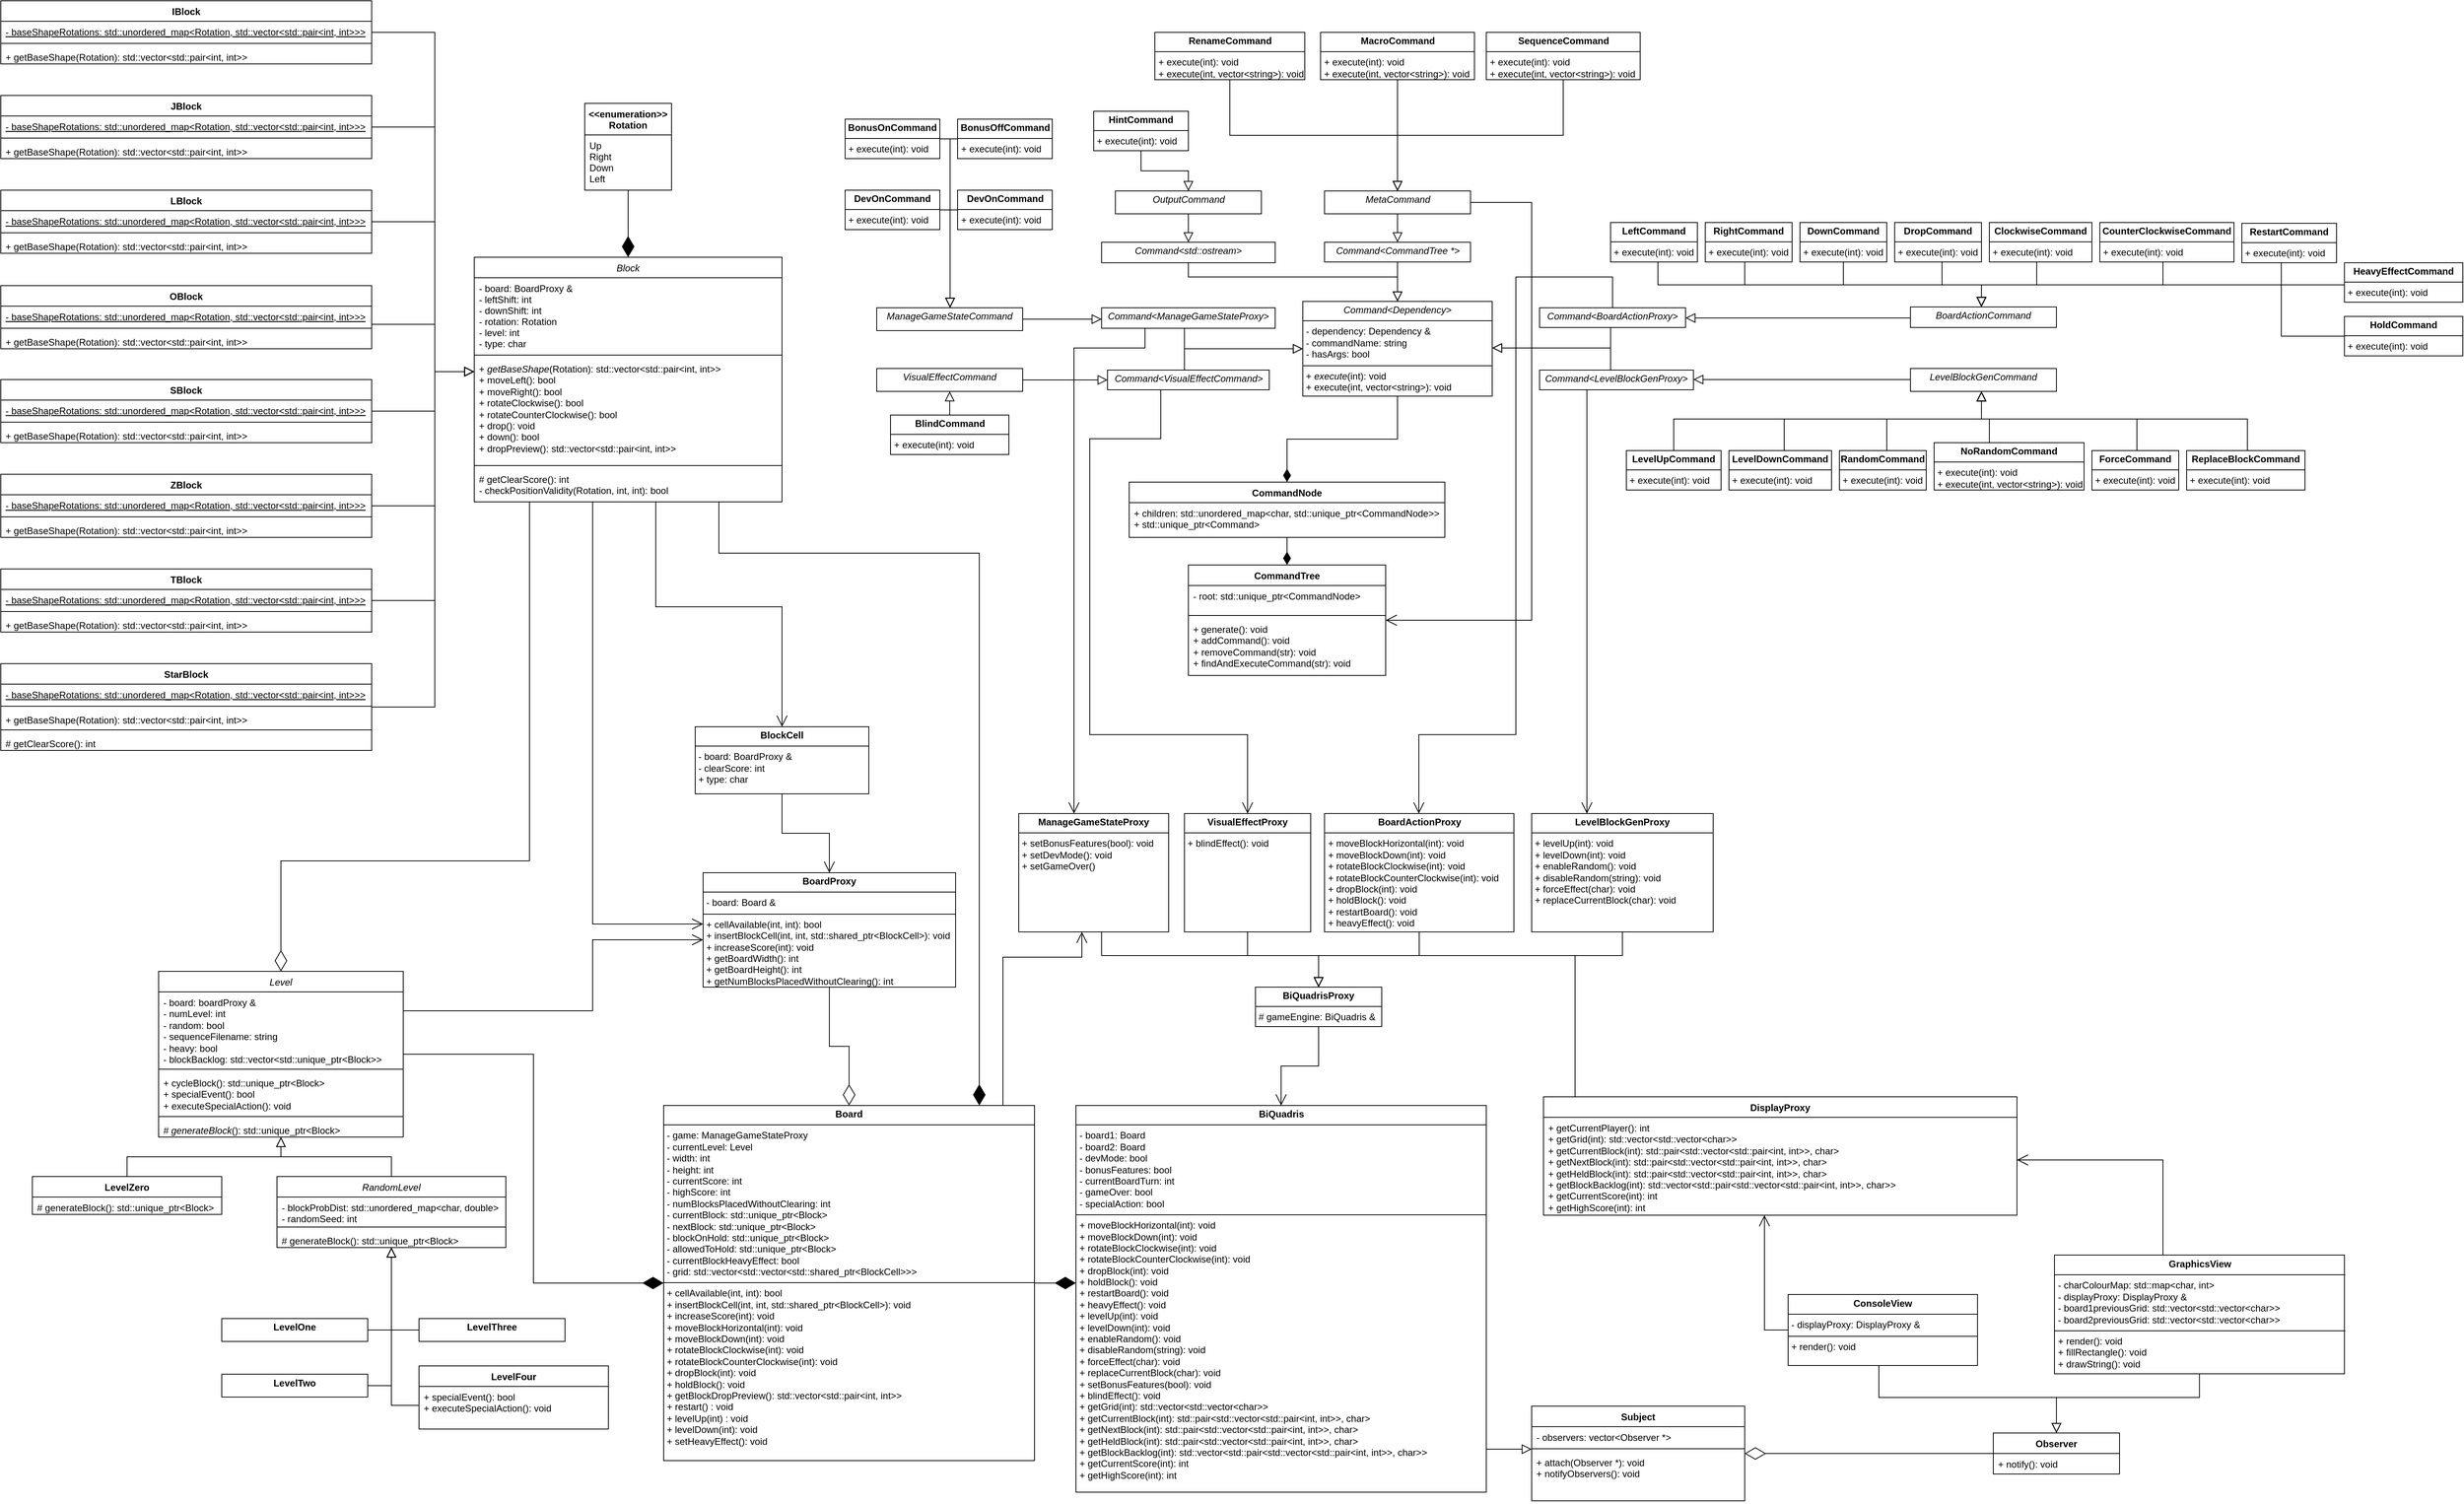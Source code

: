 <mxfile version="24.8.9">
  <diagram id="C5RBs43oDa-KdzZeNtuy" name="Page-1">
    <mxGraphModel dx="2049" dy="1121" grid="1" gridSize="10" guides="1" tooltips="1" connect="1" arrows="1" fold="1" page="1" pageScale="1" pageWidth="3140" pageHeight="2000" math="0" shadow="0">
      <root>
        <mxCell id="WIyWlLk6GJQsqaUBKTNV-0" />
        <mxCell id="WIyWlLk6GJQsqaUBKTNV-1" parent="WIyWlLk6GJQsqaUBKTNV-0" />
        <mxCell id="zkfFHV4jXpPFQw0GAbJ--0" value="Block" style="swimlane;fontStyle=2;align=center;verticalAlign=top;childLayout=stackLayout;horizontal=1;startSize=26;horizontalStack=0;resizeParent=1;resizeLast=0;collapsible=1;marginBottom=0;rounded=0;shadow=0;strokeWidth=1;" parent="WIyWlLk6GJQsqaUBKTNV-1" vertex="1">
          <mxGeometry x="610" y="355" width="390" height="310" as="geometry">
            <mxRectangle x="230" y="140" width="160" height="26" as="alternateBounds" />
          </mxGeometry>
        </mxCell>
        <mxCell id="xHiWEumnkp8T0ZaLCuRG-58" value="- board: BoardProxy &amp;&#xa;- leftShift: int&#xa;- downShift: int&#xa;- rotation: Rotation&#xa;- level: int&#xa;- type: char&#xa;" style="text;align=left;verticalAlign=top;spacingLeft=4;spacingRight=4;overflow=hidden;rotatable=0;points=[[0,0.5],[1,0.5]];portConstraint=eastwest;fontStyle=0" parent="zkfFHV4jXpPFQw0GAbJ--0" vertex="1">
          <mxGeometry y="26" width="390" height="94" as="geometry" />
        </mxCell>
        <mxCell id="xHiWEumnkp8T0ZaLCuRG-27" value="" style="line;strokeWidth=1;fillColor=none;align=left;verticalAlign=middle;spacingTop=-1;spacingLeft=3;spacingRight=3;rotatable=0;labelPosition=right;points=[];portConstraint=eastwest;strokeColor=inherit;" parent="zkfFHV4jXpPFQw0GAbJ--0" vertex="1">
          <mxGeometry y="120" width="390" height="8" as="geometry" />
        </mxCell>
        <mxCell id="xHiWEumnkp8T0ZaLCuRG-48" value="+ &lt;i&gt;getBaseShape&lt;/i&gt;(Rotation): std::vector&amp;lt;std::pair&amp;lt;int, int&amp;gt;&amp;gt;&lt;br&gt;+ moveLeft(): bool&lt;br&gt;+ moveRight(): bool&lt;br&gt;+ rotateClockwise(): bool&lt;br&gt;+ rotateCounterClockwise(): bool&lt;br&gt;+ drop(): void&lt;br&gt;+ down(): bool&lt;div&gt;+ dropPreview(): std::vector&amp;lt;std::pair&amp;lt;int, int&amp;gt;&amp;gt;&lt;/div&gt;" style="text;align=left;verticalAlign=top;spacingLeft=4;spacingRight=4;overflow=hidden;rotatable=0;points=[[0,0.5],[1,0.5]];portConstraint=eastwest;fontStyle=0;html=1;" parent="zkfFHV4jXpPFQw0GAbJ--0" vertex="1">
          <mxGeometry y="128" width="390" height="132" as="geometry" />
        </mxCell>
        <mxCell id="RzOuaV8a0XBnqdEBW30R-56" value="" style="line;strokeWidth=1;fillColor=none;align=left;verticalAlign=middle;spacingTop=-1;spacingLeft=3;spacingRight=3;rotatable=0;labelPosition=right;points=[];portConstraint=eastwest;strokeColor=inherit;" parent="zkfFHV4jXpPFQw0GAbJ--0" vertex="1">
          <mxGeometry y="260" width="390" height="8" as="geometry" />
        </mxCell>
        <mxCell id="RzOuaV8a0XBnqdEBW30R-57" value="# getClearScore(): int&#xa;- checkPositionValidity(Rotation, int, int): bool" style="text;align=left;verticalAlign=top;spacingLeft=4;spacingRight=4;overflow=hidden;rotatable=0;points=[[0,0.5],[1,0.5]];portConstraint=eastwest;fontStyle=0" parent="zkfFHV4jXpPFQw0GAbJ--0" vertex="1">
          <mxGeometry y="268" width="390" height="42" as="geometry" />
        </mxCell>
        <mxCell id="xHiWEumnkp8T0ZaLCuRG-18" value="&lt;&lt;enumeration&gt;&gt;&#xa;Rotation" style="swimlane;fontStyle=1;align=center;verticalAlign=top;childLayout=stackLayout;horizontal=1;startSize=40;horizontalStack=0;resizeParent=1;resizeLast=0;collapsible=1;marginBottom=0;rounded=0;shadow=0;strokeWidth=1;" parent="WIyWlLk6GJQsqaUBKTNV-1" vertex="1">
          <mxGeometry x="750" y="160" width="110" height="110" as="geometry">
            <mxRectangle x="230" y="140" width="160" height="26" as="alternateBounds" />
          </mxGeometry>
        </mxCell>
        <mxCell id="xHiWEumnkp8T0ZaLCuRG-39" value="Up&#xa;Right&#xa;Down&#xa;Left" style="text;align=left;verticalAlign=top;spacingLeft=4;spacingRight=4;overflow=hidden;rotatable=0;points=[[0,0.5],[1,0.5]];portConstraint=eastwest;fontStyle=0" parent="xHiWEumnkp8T0ZaLCuRG-18" vertex="1">
          <mxGeometry y="40" width="110" height="70" as="geometry" />
        </mxCell>
        <mxCell id="xHiWEumnkp8T0ZaLCuRG-59" value="&lt;span style=&quot;font-weight: normal;&quot;&gt;&lt;i&gt;Level&lt;/i&gt;&lt;/span&gt;" style="swimlane;fontStyle=1;align=center;verticalAlign=top;childLayout=stackLayout;horizontal=1;startSize=26;horizontalStack=0;resizeParent=1;resizeParentMax=0;resizeLast=0;collapsible=1;marginBottom=0;whiteSpace=wrap;html=1;" parent="WIyWlLk6GJQsqaUBKTNV-1" vertex="1">
          <mxGeometry x="210" y="1260" width="310" height="210" as="geometry" />
        </mxCell>
        <mxCell id="xHiWEumnkp8T0ZaLCuRG-60" value="- board: boardProxy &amp;amp;&lt;div&gt;- numLevel: int&lt;div&gt;- random: bool&lt;/div&gt;&lt;div&gt;- sequenceFilename: string&lt;/div&gt;&lt;div&gt;- heavy: bool&lt;/div&gt;&lt;div&gt;- blockBacklog: std::vector&amp;lt;std::unique_ptr&amp;lt;Block&amp;gt;&amp;gt;&lt;/div&gt;&lt;/div&gt;" style="text;strokeColor=none;fillColor=none;align=left;verticalAlign=top;spacingLeft=4;spacingRight=4;overflow=hidden;rotatable=0;points=[[0,0.5],[1,0.5]];portConstraint=eastwest;whiteSpace=wrap;html=1;" parent="xHiWEumnkp8T0ZaLCuRG-59" vertex="1">
          <mxGeometry y="26" width="310" height="94" as="geometry" />
        </mxCell>
        <mxCell id="xHiWEumnkp8T0ZaLCuRG-61" value="" style="line;strokeWidth=1;fillColor=none;align=left;verticalAlign=middle;spacingTop=-1;spacingLeft=3;spacingRight=3;rotatable=0;labelPosition=right;points=[];portConstraint=eastwest;strokeColor=inherit;" parent="xHiWEumnkp8T0ZaLCuRG-59" vertex="1">
          <mxGeometry y="120" width="310" height="8" as="geometry" />
        </mxCell>
        <mxCell id="xHiWEumnkp8T0ZaLCuRG-62" value="+ cycleBlock(): std::unique_ptr&amp;lt;Block&amp;gt;&lt;div&gt;+ specialEvent(): bool&lt;/div&gt;&lt;div&gt;+ executeSpecialAction(): void&lt;/div&gt;" style="text;strokeColor=none;fillColor=none;align=left;verticalAlign=top;spacingLeft=4;spacingRight=4;overflow=hidden;rotatable=0;points=[[0,0.5],[1,0.5]];portConstraint=eastwest;whiteSpace=wrap;html=1;" parent="xHiWEumnkp8T0ZaLCuRG-59" vertex="1">
          <mxGeometry y="128" width="310" height="52" as="geometry" />
        </mxCell>
        <mxCell id="RzOuaV8a0XBnqdEBW30R-219" value="" style="line;strokeWidth=1;fillColor=none;align=left;verticalAlign=middle;spacingTop=-1;spacingLeft=3;spacingRight=3;rotatable=0;labelPosition=right;points=[];portConstraint=eastwest;strokeColor=inherit;" parent="xHiWEumnkp8T0ZaLCuRG-59" vertex="1">
          <mxGeometry y="180" width="310" height="8" as="geometry" />
        </mxCell>
        <mxCell id="RzOuaV8a0XBnqdEBW30R-220" value="&lt;i&gt;# generateBlock&lt;/i&gt;(): std::unique_ptr&amp;lt;Block&amp;gt;" style="text;strokeColor=none;fillColor=none;align=left;verticalAlign=top;spacingLeft=4;spacingRight=4;overflow=hidden;rotatable=0;points=[[0,0.5],[1,0.5]];portConstraint=eastwest;whiteSpace=wrap;html=1;" parent="xHiWEumnkp8T0ZaLCuRG-59" vertex="1">
          <mxGeometry y="188" width="310" height="22" as="geometry" />
        </mxCell>
        <mxCell id="xHiWEumnkp8T0ZaLCuRG-63" value="&lt;span style=&quot;font-weight: normal;&quot;&gt;&lt;i&gt;RandomLevel&lt;/i&gt;&lt;/span&gt;" style="swimlane;fontStyle=1;align=center;verticalAlign=top;childLayout=stackLayout;horizontal=1;startSize=26;horizontalStack=0;resizeParent=1;resizeParentMax=0;resizeLast=0;collapsible=1;marginBottom=0;whiteSpace=wrap;html=1;" parent="WIyWlLk6GJQsqaUBKTNV-1" vertex="1">
          <mxGeometry x="360" y="1520" width="290" height="90" as="geometry" />
        </mxCell>
        <mxCell id="xHiWEumnkp8T0ZaLCuRG-64" value="- blockProbDist: std::unordered_map&amp;lt;char, double&amp;gt;&lt;div&gt;- randomSeed: int&lt;/div&gt;" style="text;strokeColor=none;fillColor=none;align=left;verticalAlign=top;spacingLeft=4;spacingRight=4;overflow=hidden;rotatable=0;points=[[0,0.5],[1,0.5]];portConstraint=eastwest;whiteSpace=wrap;html=1;" parent="xHiWEumnkp8T0ZaLCuRG-63" vertex="1">
          <mxGeometry y="26" width="290" height="34" as="geometry" />
        </mxCell>
        <mxCell id="xHiWEumnkp8T0ZaLCuRG-65" value="" style="line;strokeWidth=1;fillColor=none;align=left;verticalAlign=middle;spacingTop=-1;spacingLeft=3;spacingRight=3;rotatable=0;labelPosition=right;points=[];portConstraint=eastwest;strokeColor=inherit;" parent="xHiWEumnkp8T0ZaLCuRG-63" vertex="1">
          <mxGeometry y="60" width="290" height="8" as="geometry" />
        </mxCell>
        <mxCell id="xHiWEumnkp8T0ZaLCuRG-66" value="# generateBlock(): std::unique_ptr&amp;lt;Block&amp;gt;" style="text;strokeColor=none;fillColor=none;align=left;verticalAlign=top;spacingLeft=4;spacingRight=4;overflow=hidden;rotatable=0;points=[[0,0.5],[1,0.5]];portConstraint=eastwest;whiteSpace=wrap;html=1;" parent="xHiWEumnkp8T0ZaLCuRG-63" vertex="1">
          <mxGeometry y="68" width="290" height="22" as="geometry" />
        </mxCell>
        <mxCell id="xHiWEumnkp8T0ZaLCuRG-69" value="" style="endArrow=block;endSize=10;endFill=0;shadow=0;strokeWidth=1;rounded=0;curved=0;edgeStyle=elbowEdgeStyle;elbow=vertical;" parent="WIyWlLk6GJQsqaUBKTNV-1" source="xHiWEumnkp8T0ZaLCuRG-63" target="xHiWEumnkp8T0ZaLCuRG-59" edge="1">
          <mxGeometry width="160" relative="1" as="geometry">
            <mxPoint x="340" y="1507" as="sourcePoint" />
            <mxPoint x="1070" y="1452" as="targetPoint" />
          </mxGeometry>
        </mxCell>
        <mxCell id="xHiWEumnkp8T0ZaLCuRG-74" value="" style="endArrow=block;endSize=10;endFill=0;shadow=0;strokeWidth=1;rounded=0;curved=0;edgeStyle=elbowEdgeStyle;elbow=vertical;" parent="WIyWlLk6GJQsqaUBKTNV-1" source="RzOuaV8a0XBnqdEBW30R-207" target="xHiWEumnkp8T0ZaLCuRG-59" edge="1">
          <mxGeometry width="160" relative="1" as="geometry">
            <mxPoint x="165" y="1502" as="sourcePoint" />
            <mxPoint x="-250" y="1422" as="targetPoint" />
          </mxGeometry>
        </mxCell>
        <mxCell id="xHiWEumnkp8T0ZaLCuRG-89" value="" style="endArrow=block;endSize=10;endFill=0;shadow=0;strokeWidth=1;rounded=0;edgeStyle=orthogonalEdgeStyle;elbow=vertical;" parent="WIyWlLk6GJQsqaUBKTNV-1" source="07qk_vgFf67VGcfSZHOC-7" target="xHiWEumnkp8T0ZaLCuRG-63" edge="1">
          <mxGeometry width="160" relative="1" as="geometry">
            <mxPoint x="380.0" y="1854" as="sourcePoint" />
            <mxPoint x="390" y="1590" as="targetPoint" />
            <Array as="points">
              <mxPoint x="505" y="1785" />
            </Array>
          </mxGeometry>
        </mxCell>
        <mxCell id="xHiWEumnkp8T0ZaLCuRG-91" value="&lt;p style=&quot;margin:0px;margin-top:4px;text-align:center;&quot;&gt;&lt;b&gt;BiQuadris&lt;/b&gt;&lt;/p&gt;&lt;hr size=&quot;1&quot; style=&quot;border-style:solid;&quot;&gt;&lt;p style=&quot;margin:0px;margin-left:4px;&quot;&gt;- board1: Board&lt;/p&gt;&lt;p style=&quot;margin:0px;margin-left:4px;&quot;&gt;- board2: Board&lt;/p&gt;&lt;p style=&quot;margin: 0px 0px 0px 4px;&quot;&gt;- devMode: bool&lt;/p&gt;&lt;p style=&quot;margin: 0px 0px 0px 4px;&quot;&gt;- bonusFeatures: bool&lt;/p&gt;&lt;p style=&quot;margin: 0px 0px 0px 4px;&quot;&gt;- currentBoardTurn: int&lt;/p&gt;&lt;p style=&quot;margin: 0px 0px 0px 4px;&quot;&gt;- gameOver: bool&lt;/p&gt;&lt;p style=&quot;margin: 0px 0px 0px 4px;&quot;&gt;- specialAction: bool&lt;/p&gt;&lt;hr size=&quot;1&quot; style=&quot;border-style:solid;&quot;&gt;&lt;p style=&quot;margin: 0px 0px 0px 4px;&quot;&gt;+ moveBlockHorizontal(int): void&lt;/p&gt;&lt;p style=&quot;margin: 0px 0px 0px 4px;&quot;&gt;+ moveBlockDown(int): void&lt;/p&gt;&lt;p style=&quot;margin: 0px 0px 0px 4px;&quot;&gt;+ rotateBlockClockwise(int): void&lt;/p&gt;&lt;p style=&quot;margin: 0px 0px 0px 4px;&quot;&gt;+ rotateBlockCounterClockwise(int): void&lt;/p&gt;&lt;p style=&quot;margin: 0px 0px 0px 4px;&quot;&gt;+ dropBlock(int): void&lt;/p&gt;&lt;p style=&quot;margin: 0px 0px 0px 4px;&quot;&gt;+ holdBlock(): void&lt;/p&gt;&lt;p style=&quot;margin: 0px 0px 0px 4px;&quot;&gt;+ restartBoard(): void&lt;/p&gt;&lt;p style=&quot;margin: 0px 0px 0px 4px;&quot;&gt;+ heavyEffect(): void&lt;/p&gt;&lt;p style=&quot;margin: 0px 0px 0px 4px;&quot;&gt;+ levelUp(int): void&lt;/p&gt;&lt;p style=&quot;margin: 0px 0px 0px 4px;&quot;&gt;+ levelDown(int): void&lt;/p&gt;&lt;p style=&quot;margin: 0px 0px 0px 4px;&quot;&gt;+ enableRandom(): void&lt;/p&gt;&lt;p style=&quot;margin: 0px 0px 0px 4px;&quot;&gt;+ disableRandom(string): void&lt;/p&gt;&lt;p style=&quot;margin: 0px 0px 0px 4px;&quot;&gt;+ forceEffect(char): void&lt;/p&gt;&lt;p style=&quot;margin: 0px 0px 0px 4px;&quot;&gt;+ replaceCurrentBlock(char): void&lt;/p&gt;&lt;p style=&quot;margin: 0px 0px 0px 4px;&quot;&gt;+ setBonusFeatures(bool): void&lt;/p&gt;&lt;p style=&quot;margin: 0px 0px 0px 4px;&quot;&gt;+ blindEffect(): void&lt;br&gt;+ getGrid(int): std::vector&amp;lt;std::vector&amp;lt;char&amp;gt;&amp;gt;&lt;/p&gt;&lt;p style=&quot;margin: 0px 0px 0px 4px;&quot;&gt;&lt;span style=&quot;background-color: initial;&quot;&gt;+ getCurrentBlock(int): std::pair&amp;lt;std::vector&amp;lt;std::pair&amp;lt;int, int&amp;gt;&amp;gt;, char&amp;gt;&lt;/span&gt;&lt;/p&gt;&lt;p style=&quot;margin: 0px 0px 0px 4px;&quot;&gt;&lt;span style=&quot;background-color: initial;&quot;&gt;+ getNextBlock(int): std::pair&amp;lt;std::vector&amp;lt;std::pair&amp;lt;int, int&amp;gt;&amp;gt;, char&amp;gt;&lt;/span&gt;&lt;/p&gt;&lt;p style=&quot;margin: 0px 0px 0px 4px;&quot;&gt;&lt;span style=&quot;background-color: initial;&quot;&gt;+ getHeldBlock(int): std::pair&amp;lt;std::vector&amp;lt;std::pair&amp;lt;int, int&amp;gt;&amp;gt;, char&amp;gt;&lt;/span&gt;&lt;/p&gt;&lt;p style=&quot;margin: 0px 0px 0px 4px;&quot;&gt;&lt;span style=&quot;background-color: initial;&quot;&gt;+ getBlockBacklog(int): std::vector&amp;lt;&lt;/span&gt;&lt;span style=&quot;background-color: initial;&quot;&gt;std::pair&amp;lt;std::vector&amp;lt;std::pair&amp;lt;int, int&amp;gt;&amp;gt;, char&amp;gt;&lt;/span&gt;&lt;span style=&quot;background-color: initial;&quot;&gt;&amp;gt;&lt;/span&gt;&lt;/p&gt;&lt;p style=&quot;margin: 0px 0px 0px 4px;&quot;&gt;&lt;span style=&quot;background-color: initial;&quot;&gt;+ getCurrentScore(int): int&lt;/span&gt;&lt;/p&gt;&lt;p style=&quot;margin: 0px 0px 0px 4px;&quot;&gt;&lt;span style=&quot;background-color: initial;&quot;&gt;+ getHighScore(int): int&lt;/span&gt;&lt;/p&gt;" style="verticalAlign=top;align=left;overflow=fill;html=1;whiteSpace=wrap;" parent="WIyWlLk6GJQsqaUBKTNV-1" vertex="1">
          <mxGeometry x="1372.5" y="1430" width="520" height="490" as="geometry" />
        </mxCell>
        <mxCell id="xHiWEumnkp8T0ZaLCuRG-93" value="&lt;p style=&quot;margin:0px;margin-top:4px;text-align:center;&quot;&gt;&lt;b&gt;Board&lt;/b&gt;&lt;/p&gt;&lt;hr size=&quot;1&quot; style=&quot;border-style:solid;&quot;&gt;&lt;p style=&quot;margin:0px;margin-left:4px;&quot;&gt;&lt;span style=&quot;background-color: initial;&quot;&gt;- game: ManageGameStateProxy&lt;/span&gt;&lt;/p&gt;&lt;p style=&quot;margin:0px;margin-left:4px;&quot;&gt;- currentLevel: Level&lt;span style=&quot;background-color: initial;&quot;&gt;&lt;/span&gt;&lt;/p&gt;&lt;p style=&quot;margin:0px;margin-left:4px;&quot;&gt;&lt;span style=&quot;background-color: initial;&quot;&gt;- width: int&lt;/span&gt;&lt;/p&gt;&lt;p style=&quot;margin:0px;margin-left:4px;&quot;&gt;&lt;span style=&quot;background-color: initial;&quot;&gt;- height: int&lt;/span&gt;&lt;/p&gt;&lt;p style=&quot;margin:0px;margin-left:4px;&quot;&gt;- currentScore: int&lt;/p&gt;&lt;p style=&quot;margin:0px;margin-left:4px;&quot;&gt;- highScore: int&lt;/p&gt;&lt;p style=&quot;margin:0px;margin-left:4px;&quot;&gt;- numBlocksPlacedWithoutClearing: int&lt;/p&gt;&lt;p style=&quot;margin:0px;margin-left:4px;&quot;&gt;&lt;span style=&quot;background-color: initial;&quot;&gt;- currentBlock:&amp;nbsp;&lt;/span&gt;&lt;span style=&quot;background-color: initial;&quot;&gt;std::unique_ptr&amp;lt;Block&amp;gt;&lt;/span&gt;&lt;/p&gt;&lt;p style=&quot;margin:0px;margin-left:4px;&quot;&gt;&lt;span style=&quot;background-color: initial;&quot;&gt;- nextBlock:&amp;nbsp;&lt;/span&gt;&lt;span style=&quot;background-color: initial;&quot;&gt;std::unique_ptr&amp;lt;Block&amp;gt;&lt;/span&gt;&lt;/p&gt;&lt;p style=&quot;margin:0px;margin-left:4px;&quot;&gt;&lt;span style=&quot;background-color: initial;&quot;&gt;- blockOnHold:&amp;nbsp;&lt;/span&gt;&lt;span style=&quot;background-color: initial;&quot;&gt;std::unique_ptr&amp;lt;Block&amp;gt;&lt;/span&gt;&lt;/p&gt;&lt;p style=&quot;margin:0px;margin-left:4px;&quot;&gt;&lt;span style=&quot;background-color: initial;&quot;&gt;- allowedToHold:&amp;nbsp;&lt;/span&gt;&lt;span style=&quot;background-color: initial;&quot;&gt;std::unique_ptr&amp;lt;Block&amp;gt;&lt;/span&gt;&lt;/p&gt;&lt;p style=&quot;margin:0px;margin-left:4px;&quot;&gt;&lt;span style=&quot;background-color: initial;&quot;&gt;- currentBlockHeavyEffect: bool&lt;/span&gt;&lt;/p&gt;&lt;p style=&quot;margin:0px;margin-left:4px;&quot;&gt;- grid: std::vector&amp;lt;&lt;span style=&quot;background-color: initial;&quot;&gt;std::&lt;/span&gt;&lt;span style=&quot;background-color: initial;&quot;&gt;vector&amp;lt;&lt;/span&gt;&lt;span style=&quot;background-color: initial;&quot;&gt;std::shared_ptr&amp;lt;BlockCell&amp;gt;&lt;/span&gt;&lt;span style=&quot;background-color: initial;&quot;&gt;&amp;gt;&amp;gt;&lt;/span&gt;&lt;span style=&quot;background-color: initial;&quot;&gt;&lt;/span&gt;&lt;/p&gt;&lt;hr size=&quot;1&quot; style=&quot;border-style:solid;&quot;&gt;&lt;p style=&quot;margin: 0px 0px 0px 4px;&quot;&gt;+ cellAvailable(int, int): bool&lt;/p&gt;&lt;p style=&quot;margin: 0px 0px 0px 4px;&quot;&gt;+ insertBlockCell(int, int, std::shared_ptr&amp;lt;BlockCell&amp;gt;): void&lt;/p&gt;&lt;p style=&quot;margin: 0px 0px 0px 4px;&quot;&gt;+ increaseScore(int): void&lt;/p&gt;&lt;p style=&quot;margin: 0px 0px 0px 4px;&quot;&gt;+ moveBlockHorizontal(int): void&lt;/p&gt;&lt;p style=&quot;margin: 0px 0px 0px 4px;&quot;&gt;+ moveBlockDown(int): void&lt;/p&gt;&lt;p style=&quot;margin: 0px 0px 0px 4px;&quot;&gt;+ rotateBlockClockwise(int): void&lt;/p&gt;&lt;p style=&quot;margin: 0px 0px 0px 4px;&quot;&gt;+ rotateBlockCounterClockwise(int): void&lt;/p&gt;&lt;p style=&quot;margin: 0px 0px 0px 4px;&quot;&gt;+ dropBlock(int): void&lt;/p&gt;&lt;p style=&quot;margin: 0px 0px 0px 4px;&quot;&gt;+ holdBlock(): void&lt;/p&gt;&lt;p style=&quot;margin: 0px 0px 0px 4px;&quot;&gt;+ getBlockDropPreview():&amp;nbsp;&lt;span style=&quot;text-wrap-mode: nowrap; background-color: initial;&quot;&gt;std::vector&amp;lt;std::pair&amp;lt;int, int&amp;gt;&amp;gt;&lt;/span&gt;&lt;/p&gt;&lt;p style=&quot;margin: 0px 0px 0px 4px;&quot;&gt;&lt;span style=&quot;text-wrap-mode: nowrap; background-color: initial;&quot;&gt;+ restart() : void&lt;/span&gt;&lt;/p&gt;&lt;p style=&quot;margin: 0px 0px 0px 4px;&quot;&gt;+ levelUp(int) : void&lt;/p&gt;&lt;p style=&quot;margin: 0px 0px 0px 4px;&quot;&gt;+ levelDown(int): void&lt;/p&gt;&lt;p style=&quot;margin: 0px 0px 0px 4px;&quot;&gt;+ setHeavyEffect(): void&lt;/p&gt;" style="verticalAlign=top;align=left;overflow=fill;html=1;whiteSpace=wrap;direction=south;" parent="WIyWlLk6GJQsqaUBKTNV-1" vertex="1">
          <mxGeometry x="850" y="1430" width="470" height="450" as="geometry" />
        </mxCell>
        <mxCell id="xHiWEumnkp8T0ZaLCuRG-95" value="&lt;p style=&quot;margin:0px;margin-top:4px;text-align:center;&quot;&gt;&lt;b&gt;ConsoleView&lt;/b&gt;&lt;/p&gt;&lt;hr size=&quot;1&quot; style=&quot;border-style:solid;&quot;&gt;&lt;p style=&quot;margin:0px;margin-left:4px;&quot;&gt;- displayProxy: DisplayProxy &amp;amp;&lt;/p&gt;&lt;hr size=&quot;1&quot; style=&quot;border-style:solid;&quot;&gt;&lt;p style=&quot;margin:0px;margin-left:4px;&quot;&gt;+ render(): void&lt;/p&gt;" style="verticalAlign=top;align=left;overflow=fill;html=1;whiteSpace=wrap;" parent="WIyWlLk6GJQsqaUBKTNV-1" vertex="1">
          <mxGeometry x="2275" y="1669.5" width="240" height="90" as="geometry" />
        </mxCell>
        <mxCell id="xHiWEumnkp8T0ZaLCuRG-96" value="&lt;p style=&quot;margin:0px;margin-top:4px;text-align:center;&quot;&gt;&lt;b&gt;GraphicsView&lt;/b&gt;&lt;/p&gt;&lt;hr size=&quot;1&quot; style=&quot;border-style:solid;&quot;&gt;&lt;p style=&quot;margin:0px;margin-left:4px;&quot;&gt;- charColourMap: std::map&amp;lt;char, int&amp;gt;&lt;/p&gt;&lt;p style=&quot;margin:0px;margin-left:4px;&quot;&gt;-&amp;nbsp;&lt;span style=&quot;background-color: initial;&quot;&gt;displayProxy: DisplayProxy &amp;amp;&lt;/span&gt;&lt;/p&gt;&lt;p style=&quot;margin:0px;margin-left:4px;&quot;&gt;&lt;span style=&quot;background-color: initial;&quot;&gt;- board1previousGrid:&amp;nbsp;&lt;/span&gt;&lt;span style=&quot;background-color: initial;&quot;&gt;std::vector&amp;lt;std::vector&amp;lt;char&amp;gt;&amp;gt;&lt;/span&gt;&lt;/p&gt;&lt;p style=&quot;margin:0px;margin-left:4px;&quot;&gt;&lt;span style=&quot;background-color: initial;&quot;&gt;-&amp;nbsp;&lt;/span&gt;&lt;span style=&quot;background-color: initial;&quot;&gt;board2previousGrid:&amp;nbsp;&lt;/span&gt;&lt;span style=&quot;background-color: initial;&quot;&gt;std::vector&amp;lt;std::vector&amp;lt;char&amp;gt;&amp;gt;&lt;/span&gt;&lt;/p&gt;&lt;hr size=&quot;1&quot; style=&quot;border-style:solid;&quot;&gt;&lt;p style=&quot;margin:0px;margin-left:4px;&quot;&gt;+ render(): void&lt;/p&gt;&lt;p style=&quot;margin:0px;margin-left:4px;&quot;&gt;+ fillRectangle(): void&lt;/p&gt;&lt;p style=&quot;margin:0px;margin-left:4px;&quot;&gt;+ drawString(): void&lt;/p&gt;" style="verticalAlign=top;align=left;overflow=fill;html=1;whiteSpace=wrap;" parent="WIyWlLk6GJQsqaUBKTNV-1" vertex="1">
          <mxGeometry x="2612.5" y="1619.5" width="367.5" height="150.5" as="geometry" />
        </mxCell>
        <mxCell id="RzOuaV8a0XBnqdEBW30R-1" value="&lt;p style=&quot;margin:0px;margin-top:4px;text-align:center;&quot;&gt;&lt;i&gt;Command&amp;lt;Dependency&amp;gt;&lt;/i&gt;&lt;/p&gt;&lt;hr size=&quot;1&quot; style=&quot;border-style:solid;&quot;&gt;&lt;p style=&quot;margin:0px;margin-left:4px;&quot;&gt;- dependency: Dependency &amp;amp;&lt;/p&gt;&lt;p style=&quot;margin:0px;margin-left:4px;&quot;&gt;- commandName: string&lt;/p&gt;&lt;p style=&quot;margin:0px;margin-left:4px;&quot;&gt;- hasArgs: bool&lt;/p&gt;&lt;hr size=&quot;1&quot; style=&quot;border-style:solid;&quot;&gt;&lt;p style=&quot;margin:0px;margin-left:4px;&quot;&gt;+ &lt;i&gt;execute&lt;/i&gt;(int): void&lt;/p&gt;&lt;p style=&quot;margin:0px;margin-left:4px;&quot;&gt;+ execute(int, vector&amp;lt;string&amp;gt;): void&lt;/p&gt;" style="verticalAlign=top;align=left;overflow=fill;html=1;whiteSpace=wrap;" parent="WIyWlLk6GJQsqaUBKTNV-1" vertex="1">
          <mxGeometry x="1660" y="411" width="240" height="120" as="geometry" />
        </mxCell>
        <mxCell id="RzOuaV8a0XBnqdEBW30R-2" value="CommandTree" style="swimlane;fontStyle=1;align=center;verticalAlign=top;childLayout=stackLayout;horizontal=1;startSize=26;horizontalStack=0;resizeParent=1;resizeParentMax=0;resizeLast=0;collapsible=1;marginBottom=0;whiteSpace=wrap;html=1;" parent="WIyWlLk6GJQsqaUBKTNV-1" vertex="1">
          <mxGeometry x="1515" y="745" width="250" height="140" as="geometry" />
        </mxCell>
        <mxCell id="RzOuaV8a0XBnqdEBW30R-3" value="- root: std::unique_ptr&amp;lt;CommandNode&amp;gt;" style="text;strokeColor=none;fillColor=none;align=left;verticalAlign=top;spacingLeft=4;spacingRight=4;overflow=hidden;rotatable=0;points=[[0,0.5],[1,0.5]];portConstraint=eastwest;whiteSpace=wrap;html=1;" parent="RzOuaV8a0XBnqdEBW30R-2" vertex="1">
          <mxGeometry y="26" width="250" height="34" as="geometry" />
        </mxCell>
        <mxCell id="RzOuaV8a0XBnqdEBW30R-4" value="" style="line;strokeWidth=1;fillColor=none;align=left;verticalAlign=middle;spacingTop=-1;spacingLeft=3;spacingRight=3;rotatable=0;labelPosition=right;points=[];portConstraint=eastwest;strokeColor=inherit;" parent="RzOuaV8a0XBnqdEBW30R-2" vertex="1">
          <mxGeometry y="60" width="250" height="8" as="geometry" />
        </mxCell>
        <mxCell id="RzOuaV8a0XBnqdEBW30R-5" value="+ generate(): void&lt;div&gt;&lt;span style=&quot;background-color: initial;&quot;&gt;+ addCommand(): void&lt;/span&gt;&lt;/div&gt;&lt;div&gt;&lt;span style=&quot;background-color: initial;&quot;&gt;+ removeCommand(str): void&lt;/span&gt;&lt;/div&gt;&lt;div&gt;&lt;span style=&quot;background-color: initial;&quot;&gt;+ findAndExecuteCommand(str): void&lt;/span&gt;&lt;/div&gt;" style="text;strokeColor=none;fillColor=none;align=left;verticalAlign=top;spacingLeft=4;spacingRight=4;overflow=hidden;rotatable=0;points=[[0,0.5],[1,0.5]];portConstraint=eastwest;whiteSpace=wrap;html=1;" parent="RzOuaV8a0XBnqdEBW30R-2" vertex="1">
          <mxGeometry y="68" width="250" height="72" as="geometry" />
        </mxCell>
        <mxCell id="RzOuaV8a0XBnqdEBW30R-6" value="CommandNode" style="swimlane;fontStyle=1;align=center;verticalAlign=top;childLayout=stackLayout;horizontal=1;startSize=26;horizontalStack=0;resizeParent=1;resizeParentMax=0;resizeLast=0;collapsible=1;marginBottom=0;whiteSpace=wrap;html=1;" parent="WIyWlLk6GJQsqaUBKTNV-1" vertex="1">
          <mxGeometry x="1440" y="640" width="400" height="70" as="geometry" />
        </mxCell>
        <mxCell id="RzOuaV8a0XBnqdEBW30R-7" value="+ children: std::unordered_map&amp;lt;char, std::unique_ptr&amp;lt;CommandNode&amp;gt;&amp;gt;&lt;div&gt;+ std::unique_ptr&amp;lt;Command&amp;gt;&lt;/div&gt;" style="text;strokeColor=none;fillColor=none;align=left;verticalAlign=top;spacingLeft=4;spacingRight=4;overflow=hidden;rotatable=0;points=[[0,0.5],[1,0.5]];portConstraint=eastwest;whiteSpace=wrap;html=1;" parent="RzOuaV8a0XBnqdEBW30R-6" vertex="1">
          <mxGeometry y="26" width="400" height="44" as="geometry" />
        </mxCell>
        <mxCell id="RzOuaV8a0XBnqdEBW30R-10" value="&lt;p style=&quot;margin:0px;margin-top:4px;text-align:center;&quot;&gt;&lt;i&gt;MetaCommand&lt;/i&gt;&lt;/p&gt;" style="verticalAlign=top;align=left;overflow=fill;html=1;whiteSpace=wrap;" parent="WIyWlLk6GJQsqaUBKTNV-1" vertex="1">
          <mxGeometry x="1687.5" y="271" width="185" height="29" as="geometry" />
        </mxCell>
        <mxCell id="RzOuaV8a0XBnqdEBW30R-12" value="" style="endArrow=none;html=1;endSize=12;startArrow=diamondThin;startSize=14;startFill=1;edgeStyle=orthogonalEdgeStyle;align=left;verticalAlign=bottom;rounded=0;endFill=0;" parent="WIyWlLk6GJQsqaUBKTNV-1" source="RzOuaV8a0XBnqdEBW30R-2" target="RzOuaV8a0XBnqdEBW30R-6" edge="1">
          <mxGeometry x="-1" y="3" relative="1" as="geometry">
            <mxPoint x="1762.47" y="910" as="sourcePoint" />
            <mxPoint x="1922.47" y="910" as="targetPoint" />
            <Array as="points" />
          </mxGeometry>
        </mxCell>
        <mxCell id="RzOuaV8a0XBnqdEBW30R-14" value="&lt;p style=&quot;margin:0px;margin-top:4px;text-align:center;&quot;&gt;&lt;b&gt;RenameCommand&lt;/b&gt;&lt;/p&gt;&lt;hr size=&quot;1&quot; style=&quot;border-style:solid;&quot;&gt;&lt;p style=&quot;margin:0px;margin-left:4px;&quot;&gt;+ execute(int):&amp;nbsp;&lt;span style=&quot;background-color: initial;&quot;&gt;void&lt;/span&gt;&lt;/p&gt;&lt;p style=&quot;margin:0px;margin-left:4px;&quot;&gt;+ execute(int, vector&amp;lt;string&amp;gt;): void&lt;/p&gt;" style="verticalAlign=top;align=left;overflow=fill;html=1;whiteSpace=wrap;" parent="WIyWlLk6GJQsqaUBKTNV-1" vertex="1">
          <mxGeometry x="1472.5" y="70" width="190" height="60" as="geometry" />
        </mxCell>
        <mxCell id="RzOuaV8a0XBnqdEBW30R-15" value="&lt;p style=&quot;margin:0px;margin-top:4px;text-align:center;&quot;&gt;&lt;b&gt;MacroCommand&lt;/b&gt;&lt;/p&gt;&lt;hr size=&quot;1&quot; style=&quot;border-style:solid;&quot;&gt;&lt;p style=&quot;margin:0px;margin-left:4px;&quot;&gt;+ execute(int):&amp;nbsp;&lt;span style=&quot;background-color: initial;&quot;&gt;void&lt;/span&gt;&lt;/p&gt;&lt;p style=&quot;margin:0px;margin-left:4px;&quot;&gt;+ execute(int, vector&amp;lt;string&amp;gt;): void&lt;/p&gt;" style="verticalAlign=top;align=left;overflow=fill;html=1;whiteSpace=wrap;" parent="WIyWlLk6GJQsqaUBKTNV-1" vertex="1">
          <mxGeometry x="1682.5" y="70" width="195" height="60" as="geometry" />
        </mxCell>
        <mxCell id="RzOuaV8a0XBnqdEBW30R-16" value="&lt;p style=&quot;margin:0px;margin-top:4px;text-align:center;&quot;&gt;&lt;b&gt;LeftCommand&lt;/b&gt;&lt;/p&gt;&lt;hr size=&quot;1&quot; style=&quot;border-style:solid;&quot;&gt;&lt;p style=&quot;margin:0px;margin-left:4px;&quot;&gt;+ execute(int):&amp;nbsp;&lt;span style=&quot;background-color: initial;&quot;&gt;void&lt;/span&gt;&lt;/p&gt;" style="verticalAlign=top;align=left;overflow=fill;html=1;whiteSpace=wrap;" parent="WIyWlLk6GJQsqaUBKTNV-1" vertex="1">
          <mxGeometry x="2050" y="311" width="110" height="50" as="geometry" />
        </mxCell>
        <mxCell id="RzOuaV8a0XBnqdEBW30R-17" value="&lt;p style=&quot;margin:0px;margin-top:4px;text-align:center;&quot;&gt;&lt;b&gt;RightCommand&lt;/b&gt;&lt;/p&gt;&lt;hr size=&quot;1&quot; style=&quot;border-style:solid;&quot;&gt;&lt;p style=&quot;margin:0px;margin-left:4px;&quot;&gt;+ execute(int):&amp;nbsp;&lt;span style=&quot;background-color: initial;&quot;&gt;void&lt;/span&gt;&lt;/p&gt;" style="verticalAlign=top;align=left;overflow=fill;html=1;whiteSpace=wrap;" parent="WIyWlLk6GJQsqaUBKTNV-1" vertex="1">
          <mxGeometry x="2170" y="311" width="110" height="50" as="geometry" />
        </mxCell>
        <mxCell id="RzOuaV8a0XBnqdEBW30R-20" value="&lt;p style=&quot;margin:0px;margin-top:4px;text-align:center;&quot;&gt;&lt;b&gt;DownCommand&lt;/b&gt;&lt;/p&gt;&lt;hr size=&quot;1&quot; style=&quot;border-style:solid;&quot;&gt;&lt;p style=&quot;margin:0px;margin-left:4px;&quot;&gt;+ execute(int):&amp;nbsp;&lt;span style=&quot;background-color: initial;&quot;&gt;void&lt;/span&gt;&lt;/p&gt;" style="verticalAlign=top;align=left;overflow=fill;html=1;whiteSpace=wrap;" parent="WIyWlLk6GJQsqaUBKTNV-1" vertex="1">
          <mxGeometry x="2290" y="311" width="110" height="50" as="geometry" />
        </mxCell>
        <mxCell id="RzOuaV8a0XBnqdEBW30R-21" value="&lt;p style=&quot;margin:0px;margin-top:4px;text-align:center;&quot;&gt;&lt;b&gt;DropCommand&lt;/b&gt;&lt;/p&gt;&lt;hr size=&quot;1&quot; style=&quot;border-style:solid;&quot;&gt;&lt;p style=&quot;margin:0px;margin-left:4px;&quot;&gt;+ execute(int):&amp;nbsp;&lt;span style=&quot;background-color: initial;&quot;&gt;void&lt;/span&gt;&lt;/p&gt;" style="verticalAlign=top;align=left;overflow=fill;html=1;whiteSpace=wrap;" parent="WIyWlLk6GJQsqaUBKTNV-1" vertex="1">
          <mxGeometry x="2410" y="311" width="110" height="50" as="geometry" />
        </mxCell>
        <mxCell id="RzOuaV8a0XBnqdEBW30R-22" value="&lt;p style=&quot;margin:0px;margin-top:4px;text-align:center;&quot;&gt;&lt;b&gt;ClockwiseCommand&lt;/b&gt;&lt;/p&gt;&lt;hr size=&quot;1&quot; style=&quot;border-style:solid;&quot;&gt;&lt;p style=&quot;margin:0px;margin-left:4px;&quot;&gt;+ execute(int):&amp;nbsp;&lt;span style=&quot;background-color: initial;&quot;&gt;void&lt;/span&gt;&lt;/p&gt;" style="verticalAlign=top;align=left;overflow=fill;html=1;whiteSpace=wrap;" parent="WIyWlLk6GJQsqaUBKTNV-1" vertex="1">
          <mxGeometry x="2530" y="311" width="130" height="50" as="geometry" />
        </mxCell>
        <mxCell id="RzOuaV8a0XBnqdEBW30R-23" value="&lt;p style=&quot;margin:0px;margin-top:4px;text-align:center;&quot;&gt;&lt;b&gt;CounterClockwiseCommand&lt;/b&gt;&lt;/p&gt;&lt;hr size=&quot;1&quot; style=&quot;border-style:solid;&quot;&gt;&lt;p style=&quot;margin:0px;margin-left:4px;&quot;&gt;+ execute(int):&amp;nbsp;&lt;span style=&quot;background-color: initial;&quot;&gt;void&lt;/span&gt;&lt;/p&gt;" style="verticalAlign=top;align=left;overflow=fill;html=1;whiteSpace=wrap;" parent="WIyWlLk6GJQsqaUBKTNV-1" vertex="1">
          <mxGeometry x="2670" y="311" width="170" height="50" as="geometry" />
        </mxCell>
        <mxCell id="RzOuaV8a0XBnqdEBW30R-24" value="&lt;p style=&quot;margin:0px;margin-top:4px;text-align:center;&quot;&gt;&lt;b&gt;LevelUpCommand&lt;/b&gt;&lt;/p&gt;&lt;hr size=&quot;1&quot; style=&quot;border-style:solid;&quot;&gt;&lt;p style=&quot;margin:0px;margin-left:4px;&quot;&gt;+ execute(int):&amp;nbsp;&lt;span style=&quot;background-color: initial;&quot;&gt;void&lt;/span&gt;&lt;/p&gt;" style="verticalAlign=top;align=left;overflow=fill;html=1;whiteSpace=wrap;" parent="WIyWlLk6GJQsqaUBKTNV-1" vertex="1">
          <mxGeometry x="2070" y="600" width="120" height="50" as="geometry" />
        </mxCell>
        <mxCell id="RzOuaV8a0XBnqdEBW30R-25" value="&lt;p style=&quot;margin:0px;margin-top:4px;text-align:center;&quot;&gt;&lt;b&gt;LevelDownCommand&lt;/b&gt;&lt;/p&gt;&lt;hr size=&quot;1&quot; style=&quot;border-style:solid;&quot;&gt;&lt;p style=&quot;margin:0px;margin-left:4px;&quot;&gt;+ execute(int):&amp;nbsp;&lt;span style=&quot;background-color: initial;&quot;&gt;void&lt;/span&gt;&lt;/p&gt;" style="verticalAlign=top;align=left;overflow=fill;html=1;whiteSpace=wrap;" parent="WIyWlLk6GJQsqaUBKTNV-1" vertex="1">
          <mxGeometry x="2200" y="600" width="130" height="50" as="geometry" />
        </mxCell>
        <mxCell id="RzOuaV8a0XBnqdEBW30R-26" value="&lt;p style=&quot;margin:0px;margin-top:4px;text-align:center;&quot;&gt;&lt;b&gt;NoRandomCommand&lt;/b&gt;&lt;/p&gt;&lt;hr size=&quot;1&quot; style=&quot;border-style:solid;&quot;&gt;&lt;p style=&quot;margin:0px;margin-left:4px;&quot;&gt;+ execute(int):&amp;nbsp;&lt;span style=&quot;background-color: initial;&quot;&gt;void&lt;/span&gt;&lt;/p&gt;&lt;p style=&quot;margin:0px;margin-left:4px;&quot;&gt;+ execute(int, vector&amp;lt;string&amp;gt;): void&lt;span style=&quot;background-color: initial;&quot;&gt;&lt;/span&gt;&lt;/p&gt;" style="verticalAlign=top;align=left;overflow=fill;html=1;whiteSpace=wrap;" parent="WIyWlLk6GJQsqaUBKTNV-1" vertex="1">
          <mxGeometry x="2460" y="590" width="190" height="60" as="geometry" />
        </mxCell>
        <mxCell id="RzOuaV8a0XBnqdEBW30R-27" value="&lt;p style=&quot;margin:0px;margin-top:4px;text-align:center;&quot;&gt;&lt;b&gt;RandomCommand&lt;/b&gt;&lt;/p&gt;&lt;hr size=&quot;1&quot; style=&quot;border-style:solid;&quot;&gt;&lt;p style=&quot;margin:0px;margin-left:4px;&quot;&gt;+ execute(int):&amp;nbsp;&lt;span style=&quot;background-color: initial;&quot;&gt;void&lt;/span&gt;&lt;/p&gt;" style="verticalAlign=top;align=left;overflow=fill;html=1;whiteSpace=wrap;" parent="WIyWlLk6GJQsqaUBKTNV-1" vertex="1">
          <mxGeometry x="2340" y="600" width="110" height="50" as="geometry" />
        </mxCell>
        <mxCell id="RzOuaV8a0XBnqdEBW30R-28" value="&lt;p style=&quot;margin:0px;margin-top:4px;text-align:center;&quot;&gt;&lt;b&gt;SequenceCommand&lt;/b&gt;&lt;/p&gt;&lt;hr size=&quot;1&quot; style=&quot;border-style:solid;&quot;&gt;&lt;p style=&quot;margin:0px;margin-left:4px;&quot;&gt;+ execute(int):&amp;nbsp;&lt;span style=&quot;background-color: initial;&quot;&gt;void&lt;/span&gt;&lt;/p&gt;&lt;p style=&quot;margin:0px;margin-left:4px;&quot;&gt;+ execute(int, vector&amp;lt;string&amp;gt;): void&lt;span style=&quot;background-color: initial;&quot;&gt;&lt;/span&gt;&lt;/p&gt;" style="verticalAlign=top;align=left;overflow=fill;html=1;whiteSpace=wrap;" parent="WIyWlLk6GJQsqaUBKTNV-1" vertex="1">
          <mxGeometry x="1892.5" y="70" width="195" height="60" as="geometry" />
        </mxCell>
        <mxCell id="RzOuaV8a0XBnqdEBW30R-30" value="&lt;p style=&quot;margin:0px;margin-top:4px;text-align:center;&quot;&gt;&lt;b&gt;ReplaceBlockCommand&lt;/b&gt;&lt;/p&gt;&lt;hr size=&quot;1&quot; style=&quot;border-style:solid;&quot;&gt;&lt;p style=&quot;margin:0px;margin-left:4px;&quot;&gt;+ execute(int):&amp;nbsp;&lt;span style=&quot;background-color: initial;&quot;&gt;void&lt;/span&gt;&lt;/p&gt;" style="verticalAlign=top;align=left;overflow=fill;html=1;whiteSpace=wrap;" parent="WIyWlLk6GJQsqaUBKTNV-1" vertex="1">
          <mxGeometry x="2780" y="600" width="150" height="50" as="geometry" />
        </mxCell>
        <mxCell id="RzOuaV8a0XBnqdEBW30R-32" value="&lt;p style=&quot;margin:0px;margin-top:4px;text-align:center;&quot;&gt;&lt;b&gt;HintCommand&lt;/b&gt;&lt;/p&gt;&lt;hr size=&quot;1&quot; style=&quot;border-style:solid;&quot;&gt;&lt;p style=&quot;margin:0px;margin-left:4px;&quot;&gt;+ execute(int):&amp;nbsp;&lt;span style=&quot;background-color: initial;&quot;&gt;void&lt;/span&gt;&lt;/p&gt;" style="verticalAlign=top;align=left;overflow=fill;html=1;whiteSpace=wrap;" parent="WIyWlLk6GJQsqaUBKTNV-1" vertex="1">
          <mxGeometry x="1395" y="170" width="120" height="50" as="geometry" />
        </mxCell>
        <mxCell id="RzOuaV8a0XBnqdEBW30R-38" value="&lt;p style=&quot;margin:0px;margin-top:4px;text-align:center;&quot;&gt;&lt;b&gt;BlindCommand&lt;/b&gt;&lt;/p&gt;&lt;hr size=&quot;1&quot; style=&quot;border-style:solid;&quot;&gt;&lt;p style=&quot;margin:0px;margin-left:4px;&quot;&gt;+ execute(int):&amp;nbsp;&lt;span style=&quot;background-color: initial;&quot;&gt;void&lt;/span&gt;&lt;/p&gt;" style="verticalAlign=top;align=left;overflow=fill;html=1;whiteSpace=wrap;" parent="WIyWlLk6GJQsqaUBKTNV-1" vertex="1">
          <mxGeometry x="1137.5" y="555" width="150" height="50" as="geometry" />
        </mxCell>
        <mxCell id="RzOuaV8a0XBnqdEBW30R-40" value="&lt;p style=&quot;margin:0px;margin-top:4px;text-align:center;&quot;&gt;&lt;b&gt;ForceCommand&lt;/b&gt;&lt;/p&gt;&lt;hr size=&quot;1&quot; style=&quot;border-style:solid;&quot;&gt;&lt;p style=&quot;margin:0px;margin-left:4px;&quot;&gt;+ execute(int):&amp;nbsp;&lt;span style=&quot;background-color: initial;&quot;&gt;void&lt;/span&gt;&lt;/p&gt;" style="verticalAlign=top;align=left;overflow=fill;html=1;whiteSpace=wrap;" parent="WIyWlLk6GJQsqaUBKTNV-1" vertex="1">
          <mxGeometry x="2660" y="600" width="110" height="50" as="geometry" />
        </mxCell>
        <mxCell id="RzOuaV8a0XBnqdEBW30R-41" value="Subject" style="swimlane;fontStyle=1;align=center;verticalAlign=top;childLayout=stackLayout;horizontal=1;startSize=26;horizontalStack=0;resizeParent=1;resizeParentMax=0;resizeLast=0;collapsible=1;marginBottom=0;whiteSpace=wrap;html=1;" parent="WIyWlLk6GJQsqaUBKTNV-1" vertex="1">
          <mxGeometry x="1950" y="1811" width="270" height="120" as="geometry" />
        </mxCell>
        <mxCell id="RzOuaV8a0XBnqdEBW30R-42" value="- observers: vector&amp;lt;Observer *&amp;gt;" style="text;strokeColor=none;fillColor=none;align=left;verticalAlign=top;spacingLeft=4;spacingRight=4;overflow=hidden;rotatable=0;points=[[0,0.5],[1,0.5]];portConstraint=eastwest;whiteSpace=wrap;html=1;" parent="RzOuaV8a0XBnqdEBW30R-41" vertex="1">
          <mxGeometry y="26" width="270" height="24" as="geometry" />
        </mxCell>
        <mxCell id="RzOuaV8a0XBnqdEBW30R-43" value="" style="line;strokeWidth=1;fillColor=none;align=left;verticalAlign=middle;spacingTop=-1;spacingLeft=3;spacingRight=3;rotatable=0;labelPosition=right;points=[];portConstraint=eastwest;strokeColor=inherit;" parent="RzOuaV8a0XBnqdEBW30R-41" vertex="1">
          <mxGeometry y="50" width="270" height="8" as="geometry" />
        </mxCell>
        <mxCell id="RzOuaV8a0XBnqdEBW30R-44" value="+ attach(Observer *): void&lt;div&gt;+ notifyObservers(): void&lt;/div&gt;" style="text;strokeColor=none;fillColor=none;align=left;verticalAlign=top;spacingLeft=4;spacingRight=4;overflow=hidden;rotatable=0;points=[[0,0.5],[1,0.5]];portConstraint=eastwest;whiteSpace=wrap;html=1;" parent="RzOuaV8a0XBnqdEBW30R-41" vertex="1">
          <mxGeometry y="58" width="270" height="62" as="geometry" />
        </mxCell>
        <mxCell id="RzOuaV8a0XBnqdEBW30R-45" value="Observer" style="swimlane;fontStyle=1;align=center;verticalAlign=top;childLayout=stackLayout;horizontal=1;startSize=26;horizontalStack=0;resizeParent=1;resizeParentMax=0;resizeLast=0;collapsible=1;marginBottom=0;whiteSpace=wrap;html=1;" parent="WIyWlLk6GJQsqaUBKTNV-1" vertex="1">
          <mxGeometry x="2535" y="1845" width="160" height="52" as="geometry" />
        </mxCell>
        <mxCell id="RzOuaV8a0XBnqdEBW30R-48" value="+ notify(): void" style="text;strokeColor=none;fillColor=none;align=left;verticalAlign=top;spacingLeft=4;spacingRight=4;overflow=hidden;rotatable=0;points=[[0,0.5],[1,0.5]];portConstraint=eastwest;whiteSpace=wrap;html=1;" parent="RzOuaV8a0XBnqdEBW30R-45" vertex="1">
          <mxGeometry y="26" width="160" height="26" as="geometry" />
        </mxCell>
        <mxCell id="RzOuaV8a0XBnqdEBW30R-53" value="&lt;p style=&quot;margin:0px;margin-top:4px;text-align:center;&quot;&gt;&lt;b&gt;BlockCell&lt;/b&gt;&lt;/p&gt;&lt;hr size=&quot;1&quot; style=&quot;border-style:solid;&quot;&gt;&lt;p style=&quot;margin:0px;margin-left:4px;&quot;&gt;- board: BoardProxy &amp;amp;&lt;br&gt;&lt;span style=&quot;text-wrap-mode: nowrap;&quot;&gt;- clearScore: int&lt;/span&gt;&lt;/p&gt;&lt;p style=&quot;margin:0px;margin-left:4px;&quot;&gt;+ type:&amp;nbsp;&lt;span style=&quot;text-wrap-mode: nowrap; background-color: initial;&quot;&gt;char&lt;/span&gt;&lt;/p&gt;&lt;p style=&quot;margin:0px;margin-left:4px;&quot;&gt;&lt;br&gt;&lt;/p&gt;" style="verticalAlign=top;align=left;overflow=fill;html=1;whiteSpace=wrap;" parent="WIyWlLk6GJQsqaUBKTNV-1" vertex="1">
          <mxGeometry x="890" y="950" width="220" height="85" as="geometry" />
        </mxCell>
        <mxCell id="RzOuaV8a0XBnqdEBW30R-55" value="&lt;p style=&quot;margin:0px;margin-top:4px;text-align:center;&quot;&gt;&lt;b&gt;BoardProxy&lt;/b&gt;&lt;/p&gt;&lt;hr size=&quot;1&quot; style=&quot;border-style:solid;&quot;&gt;&lt;p style=&quot;margin:0px;margin-left:4px;&quot;&gt;- board: Board &amp;amp;&amp;nbsp;&lt;/p&gt;&lt;hr size=&quot;1&quot; style=&quot;border-style:solid;&quot;&gt;&lt;p style=&quot;margin:0px;margin-left:4px;&quot;&gt;+ cellAvailable(int, int): bool&lt;/p&gt;&lt;p style=&quot;margin:0px;margin-left:4px;&quot;&gt;+ insertBlockCell(int, int, std::shared_ptr&amp;lt;BlockCell&amp;gt;): void&lt;/p&gt;&lt;p style=&quot;margin:0px;margin-left:4px;&quot;&gt;+ increaseScore(int): void&lt;/p&gt;&lt;p style=&quot;margin:0px;margin-left:4px;&quot;&gt;+ getBoardWidth(): int&lt;/p&gt;&lt;p style=&quot;margin:0px;margin-left:4px;&quot;&gt;+ getBoardHeight(): int&lt;/p&gt;&lt;p style=&quot;margin:0px;margin-left:4px;&quot;&gt;+ getNumBlocksPlacedWithoutClearing(): int&lt;/p&gt;" style="verticalAlign=top;align=left;overflow=fill;html=1;whiteSpace=wrap;" parent="WIyWlLk6GJQsqaUBKTNV-1" vertex="1">
          <mxGeometry x="900" y="1135" width="320" height="145" as="geometry" />
        </mxCell>
        <mxCell id="RzOuaV8a0XBnqdEBW30R-59" value="" style="endArrow=diamondThin;endFill=0;endSize=24;html=1;rounded=0;edgeStyle=orthogonalEdgeStyle;" parent="WIyWlLk6GJQsqaUBKTNV-1" source="RzOuaV8a0XBnqdEBW30R-55" target="xHiWEumnkp8T0ZaLCuRG-93" edge="1">
          <mxGeometry width="160" relative="1" as="geometry">
            <mxPoint x="1150" y="1205" as="sourcePoint" />
            <mxPoint x="1405" y="1430" as="targetPoint" />
          </mxGeometry>
        </mxCell>
        <mxCell id="RzOuaV8a0XBnqdEBW30R-65" value="" style="endArrow=none;html=1;endSize=12;startArrow=diamondThin;startSize=14;startFill=1;edgeStyle=orthogonalEdgeStyle;align=left;verticalAlign=bottom;rounded=0;endFill=0;" parent="WIyWlLk6GJQsqaUBKTNV-1" source="RzOuaV8a0XBnqdEBW30R-6" target="RzOuaV8a0XBnqdEBW30R-1" edge="1">
          <mxGeometry x="-1" y="3" relative="1" as="geometry">
            <mxPoint x="1760" y="511" as="sourcePoint" />
            <mxPoint x="1760" y="591" as="targetPoint" />
            <Array as="points" />
          </mxGeometry>
        </mxCell>
        <mxCell id="RzOuaV8a0XBnqdEBW30R-67" value="" style="endArrow=block;endSize=10;endFill=0;shadow=0;strokeWidth=1;rounded=0;curved=0;edgeStyle=elbowEdgeStyle;elbow=vertical;" parent="WIyWlLk6GJQsqaUBKTNV-1" source="RzOuaV8a0XBnqdEBW30R-109" target="RzOuaV8a0XBnqdEBW30R-1" edge="1">
          <mxGeometry width="160" relative="1" as="geometry">
            <mxPoint x="1640" y="202" as="sourcePoint" />
            <mxPoint x="1660" y="353" as="targetPoint" />
          </mxGeometry>
        </mxCell>
        <mxCell id="RzOuaV8a0XBnqdEBW30R-79" value="" style="endArrow=diamondThin;endFill=1;endSize=24;html=1;rounded=0;edgeStyle=orthogonalEdgeStyle;" parent="WIyWlLk6GJQsqaUBKTNV-1" source="xHiWEumnkp8T0ZaLCuRG-59" target="xHiWEumnkp8T0ZaLCuRG-93" edge="1">
          <mxGeometry width="160" relative="1" as="geometry">
            <mxPoint x="1160" y="1241.0" as="sourcePoint" />
            <mxPoint x="1490" y="1343.06" as="targetPoint" />
          </mxGeometry>
        </mxCell>
        <mxCell id="RzOuaV8a0XBnqdEBW30R-81" value="" style="endArrow=block;endSize=10;endFill=0;shadow=0;strokeWidth=1;rounded=0;curved=0;edgeStyle=elbowEdgeStyle;elbow=vertical;" parent="WIyWlLk6GJQsqaUBKTNV-1" source="RzOuaV8a0XBnqdEBW30R-14" target="RzOuaV8a0XBnqdEBW30R-10" edge="1">
          <mxGeometry width="160" relative="1" as="geometry">
            <mxPoint x="1560" y="241" as="sourcePoint" />
            <mxPoint x="1560" y="281" as="targetPoint" />
          </mxGeometry>
        </mxCell>
        <mxCell id="RzOuaV8a0XBnqdEBW30R-82" value="" style="endArrow=block;endSize=10;endFill=0;shadow=0;strokeWidth=1;rounded=0;curved=0;edgeStyle=elbowEdgeStyle;elbow=vertical;" parent="WIyWlLk6GJQsqaUBKTNV-1" source="RzOuaV8a0XBnqdEBW30R-15" target="RzOuaV8a0XBnqdEBW30R-10" edge="1">
          <mxGeometry width="160" relative="1" as="geometry">
            <mxPoint x="1770" y="211" as="sourcePoint" />
            <mxPoint x="1875" y="271" as="targetPoint" />
          </mxGeometry>
        </mxCell>
        <mxCell id="RzOuaV8a0XBnqdEBW30R-93" value="" style="endArrow=block;endSize=10;endFill=0;shadow=0;strokeWidth=1;rounded=0;curved=0;edgeStyle=elbowEdgeStyle;elbow=vertical;" parent="WIyWlLk6GJQsqaUBKTNV-1" source="xHiWEumnkp8T0ZaLCuRG-91" target="RzOuaV8a0XBnqdEBW30R-41" edge="1">
          <mxGeometry width="160" relative="1" as="geometry">
            <mxPoint x="1805" y="1651" as="sourcePoint" />
            <mxPoint x="1755" y="1651" as="targetPoint" />
          </mxGeometry>
        </mxCell>
        <mxCell id="RzOuaV8a0XBnqdEBW30R-96" value="" style="endArrow=diamondThin;endFill=1;endSize=24;html=1;rounded=0;edgeStyle=orthogonalEdgeStyle;" parent="WIyWlLk6GJQsqaUBKTNV-1" source="xHiWEumnkp8T0ZaLCuRG-18" target="zkfFHV4jXpPFQw0GAbJ--0" edge="1">
          <mxGeometry width="160" relative="1" as="geometry">
            <mxPoint x="630.04" y="210.04" as="sourcePoint" />
            <mxPoint x="805" y="355.0" as="targetPoint" />
            <Array as="points" />
          </mxGeometry>
        </mxCell>
        <mxCell id="RzOuaV8a0XBnqdEBW30R-100" value="" style="endArrow=open;endFill=1;endSize=12;html=1;rounded=0;edgeStyle=orthogonalEdgeStyle;" parent="WIyWlLk6GJQsqaUBKTNV-1" source="zkfFHV4jXpPFQw0GAbJ--0" target="RzOuaV8a0XBnqdEBW30R-53" edge="1">
          <mxGeometry width="160" relative="1" as="geometry">
            <mxPoint x="1010" y="504" as="sourcePoint" />
            <mxPoint x="1130" y="761" as="targetPoint" />
            <Array as="points">
              <mxPoint x="840" y="798" />
              <mxPoint x="1000" y="798" />
            </Array>
          </mxGeometry>
        </mxCell>
        <mxCell id="RzOuaV8a0XBnqdEBW30R-104" value="" style="endArrow=block;endSize=10;endFill=0;shadow=0;strokeWidth=1;rounded=0;edgeStyle=orthogonalEdgeStyle;elbow=vertical;" parent="WIyWlLk6GJQsqaUBKTNV-1" source="xHiWEumnkp8T0ZaLCuRG-95" target="RzOuaV8a0XBnqdEBW30R-45" edge="1">
          <mxGeometry width="160" relative="1" as="geometry">
            <mxPoint x="2410" y="1739" as="sourcePoint" />
            <mxPoint x="2460" y="1739" as="targetPoint" />
            <Array as="points">
              <mxPoint x="2390" y="1800" />
              <mxPoint x="2615" y="1800" />
            </Array>
          </mxGeometry>
        </mxCell>
        <mxCell id="RzOuaV8a0XBnqdEBW30R-105" value="" style="endArrow=block;endSize=10;endFill=0;shadow=0;strokeWidth=1;rounded=0;edgeStyle=orthogonalEdgeStyle;elbow=vertical;" parent="WIyWlLk6GJQsqaUBKTNV-1" source="xHiWEumnkp8T0ZaLCuRG-96" target="RzOuaV8a0XBnqdEBW30R-45" edge="1">
          <mxGeometry width="160" relative="1" as="geometry">
            <mxPoint x="2760" y="1635" as="sourcePoint" />
            <mxPoint x="2840" y="1599" as="targetPoint" />
            <Array as="points">
              <mxPoint x="2796" y="1800" />
              <mxPoint x="2615" y="1800" />
            </Array>
          </mxGeometry>
        </mxCell>
        <mxCell id="RzOuaV8a0XBnqdEBW30R-108" value="" style="endArrow=block;endSize=10;endFill=0;shadow=0;strokeWidth=1;rounded=0;curved=0;edgeStyle=elbowEdgeStyle;elbow=vertical;" parent="WIyWlLk6GJQsqaUBKTNV-1" source="RzOuaV8a0XBnqdEBW30R-28" target="RzOuaV8a0XBnqdEBW30R-10" edge="1">
          <mxGeometry width="160" relative="1" as="geometry">
            <mxPoint x="1790" y="210" as="sourcePoint" />
            <mxPoint x="1790" y="281" as="targetPoint" />
          </mxGeometry>
        </mxCell>
        <mxCell id="RzOuaV8a0XBnqdEBW30R-109" value="&lt;p style=&quot;margin:0px;margin-top:4px;text-align:center;&quot;&gt;&lt;i&gt;Command&amp;lt;CommandTree *&amp;gt;&lt;/i&gt;&lt;/p&gt;&lt;div&gt;&lt;i&gt;&lt;br&gt;&lt;/i&gt;&lt;/div&gt;" style="verticalAlign=top;align=left;overflow=fill;html=1;whiteSpace=wrap;" parent="WIyWlLk6GJQsqaUBKTNV-1" vertex="1">
          <mxGeometry x="1687.5" y="336" width="185" height="25" as="geometry" />
        </mxCell>
        <mxCell id="RzOuaV8a0XBnqdEBW30R-110" value="" style="endArrow=block;endSize=10;endFill=0;shadow=0;strokeWidth=1;rounded=0;edgeStyle=orthogonalEdgeStyle;elbow=vertical;" parent="WIyWlLk6GJQsqaUBKTNV-1" source="RzOuaV8a0XBnqdEBW30R-10" target="RzOuaV8a0XBnqdEBW30R-109" edge="1">
          <mxGeometry width="160" relative="1" as="geometry">
            <mxPoint x="1779.64" y="300" as="sourcePoint" />
            <mxPoint x="1779.64" y="350" as="targetPoint" />
          </mxGeometry>
        </mxCell>
        <mxCell id="RzOuaV8a0XBnqdEBW30R-111" value="&lt;p style=&quot;margin:0px;margin-top:4px;text-align:center;&quot;&gt;&lt;i&gt;Command&amp;lt;&lt;/i&gt;&lt;i&gt;BoardActionProxy&lt;/i&gt;&lt;i&gt;&amp;gt;&lt;/i&gt;&lt;/p&gt;&lt;div&gt;&lt;i&gt;&lt;br&gt;&lt;/i&gt;&lt;/div&gt;" style="verticalAlign=top;align=left;overflow=fill;html=1;whiteSpace=wrap;" parent="WIyWlLk6GJQsqaUBKTNV-1" vertex="1">
          <mxGeometry x="1960" y="419" width="185" height="25" as="geometry" />
        </mxCell>
        <mxCell id="RzOuaV8a0XBnqdEBW30R-112" value="&lt;p style=&quot;margin:0px;margin-top:4px;text-align:center;&quot;&gt;&lt;i&gt;BoardActionCommand&lt;/i&gt;&lt;/p&gt;" style="verticalAlign=top;align=left;overflow=fill;html=1;whiteSpace=wrap;" parent="WIyWlLk6GJQsqaUBKTNV-1" vertex="1">
          <mxGeometry x="2430" y="418" width="185" height="26" as="geometry" />
        </mxCell>
        <mxCell id="RzOuaV8a0XBnqdEBW30R-113" value="&lt;p style=&quot;margin:0px;margin-top:4px;text-align:center;&quot;&gt;&lt;i&gt;Command&amp;lt;LevelBlockGenProxy&amp;gt;&lt;/i&gt;&lt;/p&gt;&lt;div&gt;&lt;i&gt;&lt;br&gt;&lt;/i&gt;&lt;/div&gt;" style="verticalAlign=top;align=left;overflow=fill;html=1;whiteSpace=wrap;" parent="WIyWlLk6GJQsqaUBKTNV-1" vertex="1">
          <mxGeometry x="1960" y="498" width="195" height="25" as="geometry" />
        </mxCell>
        <mxCell id="RzOuaV8a0XBnqdEBW30R-114" value="&lt;p style=&quot;margin:0px;margin-top:4px;text-align:center;&quot;&gt;&lt;i&gt;LevelBlockGenCommand&lt;/i&gt;&lt;/p&gt;" style="verticalAlign=top;align=left;overflow=fill;html=1;whiteSpace=wrap;" parent="WIyWlLk6GJQsqaUBKTNV-1" vertex="1">
          <mxGeometry x="2430" y="496" width="185" height="29" as="geometry" />
        </mxCell>
        <mxCell id="RzOuaV8a0XBnqdEBW30R-115" value="&lt;p style=&quot;margin:0px;margin-top:4px;text-align:center;&quot;&gt;&lt;i&gt;Command&amp;lt;ManageGameStateProxy&amp;gt;&lt;/i&gt;&lt;/p&gt;&lt;div&gt;&lt;i&gt;&lt;br&gt;&lt;/i&gt;&lt;/div&gt;" style="verticalAlign=top;align=left;overflow=fill;html=1;whiteSpace=wrap;" parent="WIyWlLk6GJQsqaUBKTNV-1" vertex="1">
          <mxGeometry x="1405" y="419" width="220" height="26" as="geometry" />
        </mxCell>
        <mxCell id="RzOuaV8a0XBnqdEBW30R-116" value="&lt;p style=&quot;margin:0px;margin-top:4px;text-align:center;&quot;&gt;&lt;i&gt;Command&amp;lt;VisualEffectCommand&amp;gt;&lt;/i&gt;&lt;/p&gt;&lt;div&gt;&lt;i&gt;&lt;br&gt;&lt;/i&gt;&lt;/div&gt;" style="verticalAlign=top;align=left;overflow=fill;html=1;whiteSpace=wrap;" parent="WIyWlLk6GJQsqaUBKTNV-1" vertex="1">
          <mxGeometry x="1412.5" y="498" width="205" height="25" as="geometry" />
        </mxCell>
        <mxCell id="RzOuaV8a0XBnqdEBW30R-117" value="&lt;p style=&quot;margin:0px;margin-top:4px;text-align:center;&quot;&gt;&lt;i&gt;ManageGameStateCommand&lt;/i&gt;&lt;/p&gt;" style="verticalAlign=top;align=left;overflow=fill;html=1;whiteSpace=wrap;" parent="WIyWlLk6GJQsqaUBKTNV-1" vertex="1">
          <mxGeometry x="1120" y="419" width="185" height="29" as="geometry" />
        </mxCell>
        <mxCell id="RzOuaV8a0XBnqdEBW30R-118" value="&lt;p style=&quot;margin:0px;margin-top:4px;text-align:center;&quot;&gt;&lt;i&gt;VisualEffectCommand&lt;/i&gt;&lt;/p&gt;" style="verticalAlign=top;align=left;overflow=fill;html=1;whiteSpace=wrap;" parent="WIyWlLk6GJQsqaUBKTNV-1" vertex="1">
          <mxGeometry x="1120" y="496" width="185" height="29" as="geometry" />
        </mxCell>
        <mxCell id="RzOuaV8a0XBnqdEBW30R-119" value="&lt;p style=&quot;margin:0px;margin-top:4px;text-align:center;&quot;&gt;&lt;b&gt;ManageGameStateProxy&lt;/b&gt;&lt;/p&gt;&lt;hr size=&quot;1&quot; style=&quot;border-style:solid;&quot;&gt;&lt;p style=&quot;margin:0px;margin-left:4px;&quot;&gt;&lt;span style=&quot;background-color: initial;&quot;&gt;+ setBonusFeatures(bool): void&lt;/span&gt;&lt;/p&gt;&lt;p style=&quot;margin:0px;margin-left:4px;&quot;&gt;&lt;span style=&quot;background-color: initial;&quot;&gt;+ setDevMode(): void&lt;/span&gt;&lt;/p&gt;&lt;p style=&quot;margin:0px;margin-left:4px;&quot;&gt;&lt;span style=&quot;background-color: initial;&quot;&gt;+ setGameOver()&lt;/span&gt;&lt;/p&gt;" style="verticalAlign=top;align=left;overflow=fill;html=1;whiteSpace=wrap;" parent="WIyWlLk6GJQsqaUBKTNV-1" vertex="1">
          <mxGeometry x="1300" y="1060" width="190" height="150" as="geometry" />
        </mxCell>
        <mxCell id="RzOuaV8a0XBnqdEBW30R-120" value="&lt;p style=&quot;margin:0px;margin-top:4px;text-align:center;&quot;&gt;&lt;b&gt;BoardActionProxy&lt;/b&gt;&lt;/p&gt;&lt;hr size=&quot;1&quot; style=&quot;border-style:solid;&quot;&gt;&lt;p style=&quot;margin:0px;margin-left:4px;&quot;&gt;+ moveBlockHorizontal(int): void&lt;/p&gt;&lt;p style=&quot;margin:0px;margin-left:4px;&quot;&gt;+ moveBlockDown(int): void&lt;/p&gt;&lt;p style=&quot;margin:0px;margin-left:4px;&quot;&gt;+ rotateBlockClockwise(int): void&lt;/p&gt;&lt;p style=&quot;margin:0px;margin-left:4px;&quot;&gt;+ rotateBlockCounterClockwise(int): void&lt;/p&gt;&lt;p style=&quot;margin:0px;margin-left:4px;&quot;&gt;+ dropBlock(int): void&lt;/p&gt;&lt;p style=&quot;margin:0px;margin-left:4px;&quot;&gt;+ holdBlock(): void&lt;/p&gt;&lt;p style=&quot;margin:0px;margin-left:4px;&quot;&gt;+ restartBoard(): void&lt;/p&gt;&lt;p style=&quot;margin:0px;margin-left:4px;&quot;&gt;+ heavyEffect(): void&lt;/p&gt;" style="verticalAlign=top;align=left;overflow=fill;html=1;whiteSpace=wrap;" parent="WIyWlLk6GJQsqaUBKTNV-1" vertex="1">
          <mxGeometry x="1687.5" y="1060" width="240" height="150" as="geometry" />
        </mxCell>
        <mxCell id="RzOuaV8a0XBnqdEBW30R-121" value="&lt;p style=&quot;margin:0px;margin-top:4px;text-align:center;&quot;&gt;&lt;b&gt;LevelBlockGenProxy&lt;/b&gt;&lt;/p&gt;&lt;hr size=&quot;1&quot; style=&quot;border-style:solid;&quot;&gt;&lt;p style=&quot;margin:0px;margin-left:4px;&quot;&gt;+ levelUp(int): void&lt;/p&gt;&lt;p style=&quot;margin:0px;margin-left:4px;&quot;&gt;+ levelDown(int): void&lt;/p&gt;&lt;p style=&quot;margin:0px;margin-left:4px;&quot;&gt;&lt;span style=&quot;background-color: initial;&quot;&gt;+ enableRandom(): void&lt;/span&gt;&lt;br&gt;&lt;/p&gt;&lt;p style=&quot;margin: 0px 0px 0px 4px;&quot;&gt;+ disableRandom(string): void&lt;/p&gt;&lt;p style=&quot;margin: 0px 0px 0px 4px;&quot;&gt;+ forceEffect(char): void&lt;/p&gt;&lt;p style=&quot;margin: 0px 0px 0px 4px;&quot;&gt;+ replaceCurrentBlock(char): void&lt;/p&gt;" style="verticalAlign=top;align=left;overflow=fill;html=1;whiteSpace=wrap;" parent="WIyWlLk6GJQsqaUBKTNV-1" vertex="1">
          <mxGeometry x="1950" y="1060" width="230" height="150" as="geometry" />
        </mxCell>
        <mxCell id="RzOuaV8a0XBnqdEBW30R-122" value="&lt;p style=&quot;margin:0px;margin-top:4px;text-align:center;&quot;&gt;&lt;b&gt;VisualEffectProxy&lt;/b&gt;&lt;/p&gt;&lt;hr size=&quot;1&quot; style=&quot;border-style:solid;&quot;&gt;&lt;p style=&quot;margin:0px;margin-left:4px;&quot;&gt;+ blindEffect(): void&lt;/p&gt;" style="verticalAlign=top;align=left;overflow=fill;html=1;whiteSpace=wrap;" parent="WIyWlLk6GJQsqaUBKTNV-1" vertex="1">
          <mxGeometry x="1510" y="1060" width="160" height="150" as="geometry" />
        </mxCell>
        <mxCell id="RzOuaV8a0XBnqdEBW30R-123" value="&lt;p style=&quot;margin:0px;margin-top:4px;text-align:center;&quot;&gt;&lt;b&gt;BiQuadrisProxy&lt;/b&gt;&lt;/p&gt;&lt;hr size=&quot;1&quot; style=&quot;border-style:solid;&quot;&gt;&lt;p style=&quot;margin:0px;margin-left:4px;&quot;&gt;# gameEngine: BiQuadris &amp;amp;&lt;/p&gt;&lt;p style=&quot;margin:0px;margin-left:4px;&quot;&gt;&lt;br&gt;&lt;/p&gt;" style="verticalAlign=top;align=left;overflow=fill;html=1;whiteSpace=wrap;" parent="WIyWlLk6GJQsqaUBKTNV-1" vertex="1">
          <mxGeometry x="1600" y="1280" width="160" height="50" as="geometry" />
        </mxCell>
        <mxCell id="RzOuaV8a0XBnqdEBW30R-124" value="" style="endArrow=open;endFill=1;endSize=12;html=1;rounded=0;edgeStyle=orthogonalEdgeStyle;" parent="WIyWlLk6GJQsqaUBKTNV-1" source="zkfFHV4jXpPFQw0GAbJ--0" target="RzOuaV8a0XBnqdEBW30R-55" edge="1">
          <mxGeometry width="160" relative="1" as="geometry">
            <mxPoint x="420" y="1020" as="sourcePoint" />
            <mxPoint x="580" y="1020" as="targetPoint" />
            <Array as="points">
              <mxPoint x="760" y="1200" />
            </Array>
          </mxGeometry>
        </mxCell>
        <mxCell id="RzOuaV8a0XBnqdEBW30R-125" value="" style="endArrow=open;endFill=1;endSize=12;html=1;rounded=0;edgeStyle=orthogonalEdgeStyle;" parent="WIyWlLk6GJQsqaUBKTNV-1" source="RzOuaV8a0XBnqdEBW30R-53" target="RzOuaV8a0XBnqdEBW30R-55" edge="1">
          <mxGeometry width="160" relative="1" as="geometry">
            <mxPoint x="630" y="550" as="sourcePoint" />
            <mxPoint x="1115" y="1042" as="targetPoint" />
            <Array as="points" />
          </mxGeometry>
        </mxCell>
        <mxCell id="RzOuaV8a0XBnqdEBW30R-127" value="" style="endArrow=open;endFill=1;endSize=12;html=1;rounded=0;edgeStyle=orthogonalEdgeStyle;" parent="WIyWlLk6GJQsqaUBKTNV-1" source="RzOuaV8a0XBnqdEBW30R-123" target="xHiWEumnkp8T0ZaLCuRG-91" edge="1">
          <mxGeometry width="160" relative="1" as="geometry">
            <mxPoint x="1530" y="1490" as="sourcePoint" />
            <mxPoint x="1690" y="1490" as="targetPoint" />
          </mxGeometry>
        </mxCell>
        <mxCell id="RzOuaV8a0XBnqdEBW30R-128" value="" style="endArrow=block;endSize=10;endFill=0;shadow=0;strokeWidth=1;rounded=0;edgeStyle=orthogonalEdgeStyle;elbow=vertical;" parent="WIyWlLk6GJQsqaUBKTNV-1" source="RzOuaV8a0XBnqdEBW30R-120" target="RzOuaV8a0XBnqdEBW30R-123" edge="1">
          <mxGeometry width="160" relative="1" as="geometry">
            <mxPoint x="1857.5" y="1290" as="sourcePoint" />
            <mxPoint x="1680" y="1230" as="targetPoint" />
            <Array as="points">
              <mxPoint x="1808" y="1240" />
              <mxPoint x="1680" y="1240" />
            </Array>
          </mxGeometry>
        </mxCell>
        <mxCell id="RzOuaV8a0XBnqdEBW30R-129" value="" style="endArrow=block;endSize=10;endFill=0;shadow=0;strokeWidth=1;rounded=0;edgeStyle=orthogonalEdgeStyle;elbow=vertical;" parent="WIyWlLk6GJQsqaUBKTNV-1" source="RzOuaV8a0XBnqdEBW30R-119" target="RzOuaV8a0XBnqdEBW30R-123" edge="1">
          <mxGeometry width="160" relative="1" as="geometry">
            <mxPoint x="1430" y="1324" as="sourcePoint" />
            <mxPoint x="1690" y="1410" as="targetPoint" />
            <Array as="points">
              <mxPoint x="1405" y="1240" />
              <mxPoint x="1680" y="1240" />
            </Array>
          </mxGeometry>
        </mxCell>
        <mxCell id="RzOuaV8a0XBnqdEBW30R-131" value="" style="endArrow=block;endSize=10;endFill=0;shadow=0;strokeWidth=1;rounded=0;edgeStyle=orthogonalEdgeStyle;elbow=vertical;" parent="WIyWlLk6GJQsqaUBKTNV-1" source="RzOuaV8a0XBnqdEBW30R-121" target="RzOuaV8a0XBnqdEBW30R-123" edge="1">
          <mxGeometry width="160" relative="1" as="geometry">
            <mxPoint x="1900" y="1324" as="sourcePoint" />
            <mxPoint x="1810" y="1410" as="targetPoint" />
            <Array as="points">
              <mxPoint x="2065" y="1240" />
              <mxPoint x="1680" y="1240" />
            </Array>
          </mxGeometry>
        </mxCell>
        <mxCell id="RzOuaV8a0XBnqdEBW30R-132" value="" style="endArrow=block;endSize=10;endFill=0;shadow=0;strokeWidth=1;rounded=0;edgeStyle=orthogonalEdgeStyle;elbow=vertical;" parent="WIyWlLk6GJQsqaUBKTNV-1" source="RzOuaV8a0XBnqdEBW30R-122" target="RzOuaV8a0XBnqdEBW30R-123" edge="1">
          <mxGeometry width="160" relative="1" as="geometry">
            <mxPoint x="1790" y="1334" as="sourcePoint" />
            <mxPoint x="1700" y="1420" as="targetPoint" />
            <Array as="points">
              <mxPoint x="1590" y="1240" />
              <mxPoint x="1680" y="1240" />
            </Array>
          </mxGeometry>
        </mxCell>
        <mxCell id="RzOuaV8a0XBnqdEBW30R-143" value="OBlock" style="swimlane;fontStyle=1;align=center;verticalAlign=top;childLayout=stackLayout;horizontal=1;startSize=26;horizontalStack=0;resizeParent=1;resizeLast=0;collapsible=1;marginBottom=0;rounded=0;shadow=0;strokeWidth=1;" parent="WIyWlLk6GJQsqaUBKTNV-1" vertex="1">
          <mxGeometry x="10" y="391" width="470" height="80" as="geometry">
            <mxRectangle x="340" y="380" width="170" height="26" as="alternateBounds" />
          </mxGeometry>
        </mxCell>
        <mxCell id="RzOuaV8a0XBnqdEBW30R-144" value="- baseShapeRotations: std::unordered_map&lt;Rotation, std::vector&lt;std::pair&lt;int, int&gt;&gt;&gt;" style="text;align=left;verticalAlign=top;spacingLeft=4;spacingRight=4;overflow=hidden;rotatable=0;points=[[0,0.5],[1,0.5]];portConstraint=eastwest;fontStyle=4" parent="RzOuaV8a0XBnqdEBW30R-143" vertex="1">
          <mxGeometry y="26" width="470" height="24" as="geometry" />
        </mxCell>
        <mxCell id="RzOuaV8a0XBnqdEBW30R-145" value="" style="line;strokeWidth=1;fillColor=none;align=left;verticalAlign=middle;spacingTop=-1;spacingLeft=3;spacingRight=3;rotatable=0;labelPosition=right;points=[];portConstraint=eastwest;strokeColor=inherit;" parent="RzOuaV8a0XBnqdEBW30R-143" vertex="1">
          <mxGeometry y="50" width="470" height="8" as="geometry" />
        </mxCell>
        <mxCell id="RzOuaV8a0XBnqdEBW30R-146" value="+ getBaseShape(Rotation): std::vector&lt;std::pair&lt;int, int&gt;&gt;" style="text;align=left;verticalAlign=top;spacingLeft=4;spacingRight=4;overflow=hidden;rotatable=0;points=[[0,0.5],[1,0.5]];portConstraint=eastwest;fontStyle=0" parent="RzOuaV8a0XBnqdEBW30R-143" vertex="1">
          <mxGeometry y="58" width="470" height="22" as="geometry" />
        </mxCell>
        <mxCell id="RzOuaV8a0XBnqdEBW30R-159" value="StarBlock" style="swimlane;fontStyle=1;align=center;verticalAlign=top;childLayout=stackLayout;horizontal=1;startSize=26;horizontalStack=0;resizeParent=1;resizeLast=0;collapsible=1;marginBottom=0;rounded=0;shadow=0;strokeWidth=1;" parent="WIyWlLk6GJQsqaUBKTNV-1" vertex="1">
          <mxGeometry x="10" y="870" width="470" height="110" as="geometry">
            <mxRectangle x="340" y="380" width="170" height="26" as="alternateBounds" />
          </mxGeometry>
        </mxCell>
        <mxCell id="RzOuaV8a0XBnqdEBW30R-160" value="- baseShapeRotations: std::unordered_map&lt;Rotation, std::vector&lt;std::pair&lt;int, int&gt;&gt;&gt;" style="text;align=left;verticalAlign=top;spacingLeft=4;spacingRight=4;overflow=hidden;rotatable=0;points=[[0,0.5],[1,0.5]];portConstraint=eastwest;fontStyle=4" parent="RzOuaV8a0XBnqdEBW30R-159" vertex="1">
          <mxGeometry y="26" width="470" height="24" as="geometry" />
        </mxCell>
        <mxCell id="RzOuaV8a0XBnqdEBW30R-161" value="" style="line;strokeWidth=1;fillColor=none;align=left;verticalAlign=middle;spacingTop=-1;spacingLeft=3;spacingRight=3;rotatable=0;labelPosition=right;points=[];portConstraint=eastwest;strokeColor=inherit;" parent="RzOuaV8a0XBnqdEBW30R-159" vertex="1">
          <mxGeometry y="50" width="470" height="8" as="geometry" />
        </mxCell>
        <mxCell id="RzOuaV8a0XBnqdEBW30R-162" value="+ getBaseShape(Rotation): std::vector&lt;std::pair&lt;int, int&gt;&gt;" style="text;align=left;verticalAlign=top;spacingLeft=4;spacingRight=4;overflow=hidden;rotatable=0;points=[[0,0.5],[1,0.5]];portConstraint=eastwest;fontStyle=0" parent="RzOuaV8a0XBnqdEBW30R-159" vertex="1">
          <mxGeometry y="58" width="470" height="22" as="geometry" />
        </mxCell>
        <mxCell id="RzOuaV8a0XBnqdEBW30R-163" value="" style="line;strokeWidth=1;fillColor=none;align=left;verticalAlign=middle;spacingTop=-1;spacingLeft=3;spacingRight=3;rotatable=0;labelPosition=right;points=[];portConstraint=eastwest;strokeColor=inherit;" parent="RzOuaV8a0XBnqdEBW30R-159" vertex="1">
          <mxGeometry y="80" width="470" height="8" as="geometry" />
        </mxCell>
        <mxCell id="RzOuaV8a0XBnqdEBW30R-164" value="# getClearScore(): int" style="text;align=left;verticalAlign=top;spacingLeft=4;spacingRight=4;overflow=hidden;rotatable=0;points=[[0,0.5],[1,0.5]];portConstraint=eastwest;fontStyle=0" parent="RzOuaV8a0XBnqdEBW30R-159" vertex="1">
          <mxGeometry y="88" width="470" height="22" as="geometry" />
        </mxCell>
        <mxCell id="RzOuaV8a0XBnqdEBW30R-169" value="" style="endArrow=block;endSize=10;endFill=0;shadow=0;strokeWidth=1;rounded=0;edgeStyle=orthogonalEdgeStyle;elbow=vertical;" parent="WIyWlLk6GJQsqaUBKTNV-1" source="dt_lpOaHiveY5I81bXrh-24" target="zkfFHV4jXpPFQw0GAbJ--0" edge="1">
          <mxGeometry width="160" relative="1" as="geometry">
            <mxPoint x="480" y="816" as="sourcePoint" />
            <mxPoint x="580" y="360" as="targetPoint" />
            <Array as="points">
              <mxPoint x="560" y="790" />
              <mxPoint x="560" y="500" />
            </Array>
          </mxGeometry>
        </mxCell>
        <mxCell id="RzOuaV8a0XBnqdEBW30R-171" value="" style="endArrow=block;endSize=10;endFill=0;shadow=0;strokeWidth=1;rounded=0;edgeStyle=orthogonalEdgeStyle;elbow=vertical;" parent="WIyWlLk6GJQsqaUBKTNV-1" target="zkfFHV4jXpPFQw0GAbJ--0" edge="1">
          <mxGeometry width="160" relative="1" as="geometry">
            <mxPoint x="480" y="691" as="sourcePoint" />
            <mxPoint x="720" y="445" as="targetPoint" />
            <Array as="points">
              <mxPoint x="480" y="670" />
              <mxPoint x="560" y="670" />
              <mxPoint x="560" y="500" />
            </Array>
          </mxGeometry>
        </mxCell>
        <mxCell id="RzOuaV8a0XBnqdEBW30R-172" value="" style="endArrow=block;endSize=10;endFill=0;shadow=0;strokeWidth=1;rounded=0;edgeStyle=orthogonalEdgeStyle;elbow=vertical;" parent="WIyWlLk6GJQsqaUBKTNV-1" source="dt_lpOaHiveY5I81bXrh-12" target="zkfFHV4jXpPFQw0GAbJ--0" edge="1">
          <mxGeometry width="160" relative="1" as="geometry">
            <mxPoint x="480" y="595" as="sourcePoint" />
            <mxPoint x="630" y="404.517" as="targetPoint" />
            <Array as="points">
              <mxPoint x="560" y="550" />
              <mxPoint x="560" y="500" />
            </Array>
          </mxGeometry>
        </mxCell>
        <mxCell id="RzOuaV8a0XBnqdEBW30R-174" value="" style="endArrow=block;endSize=10;endFill=0;shadow=0;strokeWidth=1;rounded=0;edgeStyle=orthogonalEdgeStyle;elbow=vertical;" parent="WIyWlLk6GJQsqaUBKTNV-1" source="dt_lpOaHiveY5I81bXrh-8" target="zkfFHV4jXpPFQw0GAbJ--0" edge="1">
          <mxGeometry width="160" relative="1" as="geometry">
            <mxPoint x="480" y="359" as="sourcePoint" />
            <mxPoint x="610" y="381.96" as="targetPoint" />
            <Array as="points">
              <mxPoint x="560" y="310" />
              <mxPoint x="560" y="500" />
            </Array>
          </mxGeometry>
        </mxCell>
        <mxCell id="RzOuaV8a0XBnqdEBW30R-175" value="" style="endArrow=block;endSize=10;endFill=0;shadow=0;strokeWidth=1;rounded=0;edgeStyle=orthogonalEdgeStyle;elbow=vertical;" parent="WIyWlLk6GJQsqaUBKTNV-1" target="zkfFHV4jXpPFQw0GAbJ--0" edge="1">
          <mxGeometry width="160" relative="1" as="geometry">
            <mxPoint x="480" y="80" as="sourcePoint" />
            <mxPoint x="610" y="312.98" as="targetPoint" />
            <Array as="points">
              <mxPoint x="480" y="70" />
              <mxPoint x="560" y="70" />
              <mxPoint x="560" y="500" />
            </Array>
          </mxGeometry>
        </mxCell>
        <mxCell id="RzOuaV8a0XBnqdEBW30R-176" value="" style="endArrow=block;endSize=10;endFill=0;shadow=0;strokeWidth=1;rounded=0;edgeStyle=orthogonalEdgeStyle;elbow=vertical;" parent="WIyWlLk6GJQsqaUBKTNV-1" target="zkfFHV4jXpPFQw0GAbJ--0" edge="1">
          <mxGeometry width="160" relative="1" as="geometry">
            <mxPoint x="480" y="190" as="sourcePoint" />
            <mxPoint x="640" y="383.96" as="targetPoint" />
            <Array as="points">
              <mxPoint x="560" y="190" />
              <mxPoint x="560" y="500" />
            </Array>
          </mxGeometry>
        </mxCell>
        <mxCell id="RzOuaV8a0XBnqdEBW30R-177" value="" style="endArrow=block;endSize=10;endFill=0;shadow=0;strokeWidth=1;rounded=0;edgeStyle=orthogonalEdgeStyle;elbow=vertical;" parent="WIyWlLk6GJQsqaUBKTNV-1" source="RzOuaV8a0XBnqdEBW30R-159" target="zkfFHV4jXpPFQw0GAbJ--0" edge="1">
          <mxGeometry width="160" relative="1" as="geometry">
            <mxPoint x="480" y="619.92" as="sourcePoint" />
            <mxPoint x="590" y="470" as="targetPoint" />
            <Array as="points">
              <mxPoint x="560" y="925" />
              <mxPoint x="560" y="500" />
            </Array>
          </mxGeometry>
        </mxCell>
        <mxCell id="RzOuaV8a0XBnqdEBW30R-178" value="" style="endArrow=diamondThin;endFill=1;endSize=24;html=1;rounded=0;edgeStyle=orthogonalEdgeStyle;" parent="WIyWlLk6GJQsqaUBKTNV-1" source="xHiWEumnkp8T0ZaLCuRG-93" target="xHiWEumnkp8T0ZaLCuRG-91" edge="1">
          <mxGeometry width="160" relative="1" as="geometry">
            <mxPoint x="1090" y="1620" as="sourcePoint" />
            <mxPoint x="1160" y="1926" as="targetPoint" />
            <Array as="points">
              <mxPoint x="1340" y="1655" />
              <mxPoint x="1340" y="1655" />
            </Array>
          </mxGeometry>
        </mxCell>
        <mxCell id="RzOuaV8a0XBnqdEBW30R-180" value="" style="endArrow=block;endSize=10;endFill=0;shadow=0;strokeWidth=1;rounded=0;edgeStyle=orthogonalEdgeStyle;elbow=vertical;" parent="WIyWlLk6GJQsqaUBKTNV-1" source="RzOuaV8a0XBnqdEBW30R-111" target="RzOuaV8a0XBnqdEBW30R-1" edge="1">
          <mxGeometry width="160" relative="1" as="geometry">
            <mxPoint x="1990" y="470" as="sourcePoint" />
            <mxPoint x="1930" y="470" as="targetPoint" />
            <Array as="points">
              <mxPoint x="2050" y="470" />
            </Array>
          </mxGeometry>
        </mxCell>
        <mxCell id="RzOuaV8a0XBnqdEBW30R-181" value="" style="endArrow=block;endSize=10;endFill=0;shadow=0;strokeWidth=1;rounded=0;curved=0;edgeStyle=elbowEdgeStyle;elbow=vertical;" parent="WIyWlLk6GJQsqaUBKTNV-1" source="RzOuaV8a0XBnqdEBW30R-114" target="RzOuaV8a0XBnqdEBW30R-113" edge="1">
          <mxGeometry width="160" relative="1" as="geometry">
            <mxPoint x="2320" y="510.07" as="sourcePoint" />
            <mxPoint x="2260" y="510.07" as="targetPoint" />
            <Array as="points">
              <mxPoint x="2290" y="510" />
            </Array>
          </mxGeometry>
        </mxCell>
        <mxCell id="RzOuaV8a0XBnqdEBW30R-182" value="" style="endArrow=block;endSize=10;endFill=0;shadow=0;strokeWidth=1;rounded=0;curved=0;edgeStyle=elbowEdgeStyle;elbow=vertical;" parent="WIyWlLk6GJQsqaUBKTNV-1" source="RzOuaV8a0XBnqdEBW30R-112" target="RzOuaV8a0XBnqdEBW30R-111" edge="1">
          <mxGeometry width="160" relative="1" as="geometry">
            <mxPoint x="2450" y="460" as="sourcePoint" />
            <mxPoint x="2190" y="460" as="targetPoint" />
            <Array as="points">
              <mxPoint x="2280" y="432" />
            </Array>
          </mxGeometry>
        </mxCell>
        <mxCell id="RzOuaV8a0XBnqdEBW30R-183" value="" style="endArrow=block;endSize=10;endFill=0;shadow=0;strokeWidth=1;rounded=0;edgeStyle=orthogonalEdgeStyle;elbow=vertical;" parent="WIyWlLk6GJQsqaUBKTNV-1" source="RzOuaV8a0XBnqdEBW30R-24" target="RzOuaV8a0XBnqdEBW30R-114" edge="1">
          <mxGeometry width="160" relative="1" as="geometry">
            <mxPoint x="2430" y="540" as="sourcePoint" />
            <mxPoint x="2170" y="540" as="targetPoint" />
            <Array as="points">
              <mxPoint x="2130" y="560" />
              <mxPoint x="2520" y="560" />
            </Array>
          </mxGeometry>
        </mxCell>
        <mxCell id="RzOuaV8a0XBnqdEBW30R-186" value="" style="endArrow=block;endSize=10;endFill=0;shadow=0;strokeWidth=1;rounded=0;edgeStyle=orthogonalEdgeStyle;elbow=vertical;" parent="WIyWlLk6GJQsqaUBKTNV-1" target="RzOuaV8a0XBnqdEBW30R-114" edge="1">
          <mxGeometry width="160" relative="1" as="geometry">
            <mxPoint x="2270" y="600" as="sourcePoint" />
            <mxPoint x="2523.023" y="525" as="targetPoint" />
            <Array as="points">
              <mxPoint x="2270" y="560" />
              <mxPoint x="2520" y="560" />
            </Array>
          </mxGeometry>
        </mxCell>
        <mxCell id="RzOuaV8a0XBnqdEBW30R-187" value="" style="endArrow=block;endSize=10;endFill=0;shadow=0;strokeWidth=1;rounded=0;edgeStyle=orthogonalEdgeStyle;elbow=vertical;" parent="WIyWlLk6GJQsqaUBKTNV-1" source="RzOuaV8a0XBnqdEBW30R-27" target="RzOuaV8a0XBnqdEBW30R-114" edge="1">
          <mxGeometry width="160" relative="1" as="geometry">
            <mxPoint x="2280" y="610" as="sourcePoint" />
            <mxPoint x="2540" y="535" as="targetPoint" />
            <Array as="points">
              <mxPoint x="2400" y="560" />
              <mxPoint x="2520" y="560" />
            </Array>
          </mxGeometry>
        </mxCell>
        <mxCell id="RzOuaV8a0XBnqdEBW30R-188" value="" style="endArrow=block;endSize=10;endFill=0;shadow=0;strokeWidth=1;rounded=0;edgeStyle=orthogonalEdgeStyle;elbow=vertical;" parent="WIyWlLk6GJQsqaUBKTNV-1" source="RzOuaV8a0XBnqdEBW30R-26" target="RzOuaV8a0XBnqdEBW30R-114" edge="1">
          <mxGeometry width="160" relative="1" as="geometry">
            <mxPoint x="2290" y="620" as="sourcePoint" />
            <mxPoint x="2550" y="545" as="targetPoint" />
            <Array as="points">
              <mxPoint x="2530" y="560" />
              <mxPoint x="2520" y="560" />
            </Array>
          </mxGeometry>
        </mxCell>
        <mxCell id="RzOuaV8a0XBnqdEBW30R-189" value="" style="endArrow=block;endSize=10;endFill=0;shadow=0;strokeWidth=1;rounded=0;edgeStyle=orthogonalEdgeStyle;elbow=vertical;" parent="WIyWlLk6GJQsqaUBKTNV-1" target="RzOuaV8a0XBnqdEBW30R-114" edge="1">
          <mxGeometry width="160" relative="1" as="geometry">
            <mxPoint x="2717" y="600" as="sourcePoint" />
            <mxPoint x="2520" y="525" as="targetPoint" />
            <Array as="points">
              <mxPoint x="2717" y="560" />
              <mxPoint x="2520" y="560" />
            </Array>
          </mxGeometry>
        </mxCell>
        <mxCell id="RzOuaV8a0XBnqdEBW30R-190" value="" style="endArrow=block;endSize=10;endFill=0;shadow=0;strokeWidth=1;rounded=0;edgeStyle=orthogonalEdgeStyle;elbow=vertical;" parent="WIyWlLk6GJQsqaUBKTNV-1" target="RzOuaV8a0XBnqdEBW30R-114" edge="1">
          <mxGeometry width="160" relative="1" as="geometry">
            <mxPoint x="2857" y="600" as="sourcePoint" />
            <mxPoint x="2660" y="525" as="targetPoint" />
            <Array as="points">
              <mxPoint x="2857" y="560" />
              <mxPoint x="2520" y="560" />
            </Array>
          </mxGeometry>
        </mxCell>
        <mxCell id="RzOuaV8a0XBnqdEBW30R-191" value="" style="endArrow=block;endSize=10;endFill=0;shadow=0;strokeWidth=1;rounded=0;edgeStyle=orthogonalEdgeStyle;elbow=vertical;" parent="WIyWlLk6GJQsqaUBKTNV-1" source="RzOuaV8a0XBnqdEBW30R-22" target="RzOuaV8a0XBnqdEBW30R-112" edge="1">
          <mxGeometry width="160" relative="1" as="geometry">
            <mxPoint x="2620" y="444" as="sourcePoint" />
            <mxPoint x="2702.5" y="387" as="targetPoint" />
            <Array as="points">
              <mxPoint x="2590" y="390" />
              <mxPoint x="2520" y="390" />
            </Array>
          </mxGeometry>
        </mxCell>
        <mxCell id="RzOuaV8a0XBnqdEBW30R-192" value="" style="endArrow=block;endSize=10;endFill=0;shadow=0;strokeWidth=1;rounded=0;edgeStyle=orthogonalEdgeStyle;elbow=vertical;" parent="WIyWlLk6GJQsqaUBKTNV-1" source="RzOuaV8a0XBnqdEBW30R-23" target="RzOuaV8a0XBnqdEBW30R-112" edge="1">
          <mxGeometry width="160" relative="1" as="geometry">
            <mxPoint x="2600" y="371" as="sourcePoint" />
            <mxPoint x="2520" y="428" as="targetPoint" />
            <Array as="points">
              <mxPoint x="2750" y="390" />
              <mxPoint x="2520" y="390" />
            </Array>
          </mxGeometry>
        </mxCell>
        <mxCell id="RzOuaV8a0XBnqdEBW30R-194" value="" style="endArrow=block;endSize=10;endFill=0;shadow=0;strokeWidth=1;rounded=0;edgeStyle=orthogonalEdgeStyle;elbow=vertical;" parent="WIyWlLk6GJQsqaUBKTNV-1" source="RzOuaV8a0XBnqdEBW30R-21" target="RzOuaV8a0XBnqdEBW30R-112" edge="1">
          <mxGeometry width="160" relative="1" as="geometry">
            <mxPoint x="2770" y="381" as="sourcePoint" />
            <mxPoint x="2530" y="438" as="targetPoint" />
            <Array as="points">
              <mxPoint x="2470" y="390" />
              <mxPoint x="2520" y="390" />
            </Array>
          </mxGeometry>
        </mxCell>
        <mxCell id="RzOuaV8a0XBnqdEBW30R-195" value="" style="endArrow=block;endSize=10;endFill=0;shadow=0;strokeWidth=1;rounded=0;edgeStyle=orthogonalEdgeStyle;elbow=vertical;" parent="WIyWlLk6GJQsqaUBKTNV-1" source="RzOuaV8a0XBnqdEBW30R-20" target="RzOuaV8a0XBnqdEBW30R-112" edge="1">
          <mxGeometry width="160" relative="1" as="geometry">
            <mxPoint x="2505" y="373.5" as="sourcePoint" />
            <mxPoint x="2265" y="430.5" as="targetPoint" />
            <Array as="points">
              <mxPoint x="2345" y="390" />
              <mxPoint x="2520" y="390" />
            </Array>
          </mxGeometry>
        </mxCell>
        <mxCell id="RzOuaV8a0XBnqdEBW30R-196" value="" style="endArrow=block;endSize=10;endFill=0;shadow=0;strokeWidth=1;rounded=0;edgeStyle=orthogonalEdgeStyle;elbow=vertical;" parent="WIyWlLk6GJQsqaUBKTNV-1" source="RzOuaV8a0XBnqdEBW30R-17" target="RzOuaV8a0XBnqdEBW30R-112" edge="1">
          <mxGeometry width="160" relative="1" as="geometry">
            <mxPoint x="2240" y="362" as="sourcePoint" />
            <mxPoint x="2425" y="419" as="targetPoint" />
            <Array as="points">
              <mxPoint x="2220" y="390" />
              <mxPoint x="2520" y="390" />
            </Array>
          </mxGeometry>
        </mxCell>
        <mxCell id="RzOuaV8a0XBnqdEBW30R-197" value="" style="endArrow=block;endSize=10;endFill=0;shadow=0;strokeWidth=1;rounded=0;edgeStyle=orthogonalEdgeStyle;elbow=vertical;" parent="WIyWlLk6GJQsqaUBKTNV-1" source="RzOuaV8a0XBnqdEBW30R-16" target="RzOuaV8a0XBnqdEBW30R-112" edge="1">
          <mxGeometry width="160" relative="1" as="geometry">
            <mxPoint x="2172.5" y="371.5" as="sourcePoint" />
            <mxPoint x="2357.5" y="428.5" as="targetPoint" />
            <Array as="points">
              <mxPoint x="2110" y="390" />
              <mxPoint x="2520" y="390" />
            </Array>
          </mxGeometry>
        </mxCell>
        <mxCell id="RzOuaV8a0XBnqdEBW30R-198" value="" style="endArrow=block;endSize=10;endFill=0;shadow=0;strokeWidth=1;rounded=0;edgeStyle=orthogonalEdgeStyle;elbow=vertical;" parent="WIyWlLk6GJQsqaUBKTNV-1" source="RzOuaV8a0XBnqdEBW30R-115" target="RzOuaV8a0XBnqdEBW30R-1" edge="1">
          <mxGeometry width="160" relative="1" as="geometry">
            <mxPoint x="1725" y="350" as="sourcePoint" />
            <mxPoint x="1440" y="350" as="targetPoint" />
            <Array as="points">
              <mxPoint x="1510" y="471" />
            </Array>
          </mxGeometry>
        </mxCell>
        <mxCell id="RzOuaV8a0XBnqdEBW30R-200" value="" style="endArrow=block;endSize=10;endFill=0;shadow=0;strokeWidth=1;rounded=0;edgeStyle=orthogonalEdgeStyle;elbow=vertical;" parent="WIyWlLk6GJQsqaUBKTNV-1" source="RzOuaV8a0XBnqdEBW30R-116" target="RzOuaV8a0XBnqdEBW30R-1" edge="1">
          <mxGeometry width="160" relative="1" as="geometry">
            <mxPoint x="1600" y="460" as="sourcePoint" />
            <mxPoint x="1670" y="437" as="targetPoint" />
            <Array as="points">
              <mxPoint x="1510" y="471" />
            </Array>
          </mxGeometry>
        </mxCell>
        <mxCell id="RzOuaV8a0XBnqdEBW30R-201" value="" style="endArrow=block;endSize=10;endFill=0;shadow=0;strokeWidth=1;rounded=0;edgeStyle=orthogonalEdgeStyle;elbow=vertical;" parent="WIyWlLk6GJQsqaUBKTNV-1" source="RzOuaV8a0XBnqdEBW30R-113" target="RzOuaV8a0XBnqdEBW30R-1" edge="1">
          <mxGeometry width="160" relative="1" as="geometry">
            <mxPoint x="2063" y="454" as="sourcePoint" />
            <mxPoint x="1910" y="480" as="targetPoint" />
            <Array as="points">
              <mxPoint x="2050" y="470" />
            </Array>
          </mxGeometry>
        </mxCell>
        <mxCell id="RzOuaV8a0XBnqdEBW30R-202" value="" style="endArrow=block;endSize=10;endFill=0;shadow=0;strokeWidth=1;rounded=0;edgeStyle=orthogonalEdgeStyle;elbow=vertical;" parent="WIyWlLk6GJQsqaUBKTNV-1" source="RzOuaV8a0XBnqdEBW30R-117" target="RzOuaV8a0XBnqdEBW30R-115" edge="1">
          <mxGeometry width="160" relative="1" as="geometry">
            <mxPoint x="1270" y="484.5" as="sourcePoint" />
            <mxPoint x="1420" y="457.5" as="targetPoint" />
            <Array as="points">
              <mxPoint x="1390" y="434" />
              <mxPoint x="1390" y="434" />
            </Array>
          </mxGeometry>
        </mxCell>
        <mxCell id="RzOuaV8a0XBnqdEBW30R-203" value="" style="endArrow=block;endSize=10;endFill=0;shadow=0;strokeWidth=1;rounded=0;edgeStyle=orthogonalEdgeStyle;elbow=vertical;" parent="WIyWlLk6GJQsqaUBKTNV-1" source="RzOuaV8a0XBnqdEBW30R-118" target="RzOuaV8a0XBnqdEBW30R-116" edge="1">
          <mxGeometry width="160" relative="1" as="geometry">
            <mxPoint x="1385" y="450" as="sourcePoint" />
            <mxPoint x="1415" y="450" as="targetPoint" />
            <Array as="points">
              <mxPoint x="1400" y="510" />
              <mxPoint x="1400" y="510" />
            </Array>
          </mxGeometry>
        </mxCell>
        <mxCell id="RzOuaV8a0XBnqdEBW30R-204" value="" style="endArrow=block;endSize=10;endFill=0;shadow=0;strokeWidth=1;rounded=0;edgeStyle=orthogonalEdgeStyle;elbow=vertical;" parent="WIyWlLk6GJQsqaUBKTNV-1" source="RzOuaV8a0XBnqdEBW30R-38" target="RzOuaV8a0XBnqdEBW30R-118" edge="1">
          <mxGeometry width="160" relative="1" as="geometry">
            <mxPoint x="1325" y="460" as="sourcePoint" />
            <mxPoint x="1355" y="460" as="targetPoint" />
            <Array as="points" />
          </mxGeometry>
        </mxCell>
        <mxCell id="RzOuaV8a0XBnqdEBW30R-207" value="LevelZero" style="swimlane;fontStyle=1;align=center;verticalAlign=top;childLayout=stackLayout;horizontal=1;startSize=26;horizontalStack=0;resizeParent=1;resizeParentMax=0;resizeLast=0;collapsible=1;marginBottom=0;whiteSpace=wrap;html=1;" parent="WIyWlLk6GJQsqaUBKTNV-1" vertex="1">
          <mxGeometry x="50" y="1520" width="240" height="48" as="geometry" />
        </mxCell>
        <mxCell id="RzOuaV8a0XBnqdEBW30R-208" value="#&lt;i&gt;&amp;nbsp;&lt;/i&gt;generateBlock(): std::unique_ptr&amp;lt;Block&amp;gt;" style="text;strokeColor=none;fillColor=none;align=left;verticalAlign=top;spacingLeft=4;spacingRight=4;overflow=hidden;rotatable=0;points=[[0,0.5],[1,0.5]];portConstraint=eastwest;whiteSpace=wrap;html=1;" parent="RzOuaV8a0XBnqdEBW30R-207" vertex="1">
          <mxGeometry y="26" width="240" height="22" as="geometry" />
        </mxCell>
        <mxCell id="RzOuaV8a0XBnqdEBW30R-235" value="LevelFour" style="swimlane;fontStyle=1;align=center;verticalAlign=top;childLayout=stackLayout;horizontal=1;startSize=26;horizontalStack=0;resizeParent=1;resizeParentMax=0;resizeLast=0;collapsible=1;marginBottom=0;whiteSpace=wrap;html=1;" parent="WIyWlLk6GJQsqaUBKTNV-1" vertex="1">
          <mxGeometry x="540" y="1760" width="240" height="80" as="geometry" />
        </mxCell>
        <mxCell id="RzOuaV8a0XBnqdEBW30R-236" value="&lt;div&gt;+ specialEvent(): bool&lt;/div&gt;&lt;div&gt;&lt;span style=&quot;background-color: initial;&quot;&gt;+ executeSpecialAction(): void&lt;/span&gt;&lt;/div&gt;" style="text;strokeColor=none;fillColor=none;align=left;verticalAlign=top;spacingLeft=4;spacingRight=4;overflow=hidden;rotatable=0;points=[[0,0.5],[1,0.5]];portConstraint=eastwest;whiteSpace=wrap;html=1;" parent="RzOuaV8a0XBnqdEBW30R-235" vertex="1">
          <mxGeometry y="26" width="240" height="54" as="geometry" />
        </mxCell>
        <mxCell id="RzOuaV8a0XBnqdEBW30R-237" value="" style="endArrow=diamondThin;endFill=0;endSize=24;html=1;rounded=0;edgeStyle=orthogonalEdgeStyle;" parent="WIyWlLk6GJQsqaUBKTNV-1" source="zkfFHV4jXpPFQw0GAbJ--0" target="xHiWEumnkp8T0ZaLCuRG-59" edge="1">
          <mxGeometry width="160" relative="1" as="geometry">
            <mxPoint x="584.5" y="1130" as="sourcePoint" />
            <mxPoint x="609.5" y="1215" as="targetPoint" />
            <Array as="points">
              <mxPoint x="680" y="1120" />
              <mxPoint x="365" y="1120" />
            </Array>
          </mxGeometry>
        </mxCell>
        <mxCell id="RzOuaV8a0XBnqdEBW30R-238" value="" style="endArrow=open;endFill=1;endSize=12;html=1;rounded=0;edgeStyle=orthogonalEdgeStyle;" parent="WIyWlLk6GJQsqaUBKTNV-1" source="xHiWEumnkp8T0ZaLCuRG-59" target="RzOuaV8a0XBnqdEBW30R-55" edge="1">
          <mxGeometry width="160" relative="1" as="geometry">
            <mxPoint x="540" y="1280" as="sourcePoint" />
            <mxPoint x="700" y="1280" as="targetPoint" />
            <Array as="points">
              <mxPoint x="760" y="1310" />
              <mxPoint x="760" y="1220" />
            </Array>
          </mxGeometry>
        </mxCell>
        <mxCell id="RzOuaV8a0XBnqdEBW30R-239" value="" style="endArrow=open;endFill=1;endSize=12;html=1;rounded=0;edgeStyle=orthogonalEdgeStyle;" parent="WIyWlLk6GJQsqaUBKTNV-1" source="xHiWEumnkp8T0ZaLCuRG-93" target="RzOuaV8a0XBnqdEBW30R-119" edge="1">
          <mxGeometry width="160" relative="1" as="geometry">
            <mxPoint x="1250" y="1090" as="sourcePoint" />
            <mxPoint x="1310" y="1190" as="targetPoint" />
            <Array as="points">
              <mxPoint x="1280" y="1242" />
              <mxPoint x="1380" y="1242" />
            </Array>
          </mxGeometry>
        </mxCell>
        <mxCell id="RzOuaV8a0XBnqdEBW30R-244" value="&lt;p style=&quot;margin:0px;margin-top:4px;text-align:center;&quot;&gt;&lt;i&gt;Command&amp;lt;std::ostream&amp;gt;&lt;/i&gt;&lt;/p&gt;&lt;div&gt;&lt;i&gt;&lt;br&gt;&lt;/i&gt;&lt;/div&gt;" style="verticalAlign=top;align=left;overflow=fill;html=1;whiteSpace=wrap;" parent="WIyWlLk6GJQsqaUBKTNV-1" vertex="1">
          <mxGeometry x="1405" y="336" width="220" height="26" as="geometry" />
        </mxCell>
        <mxCell id="RzOuaV8a0XBnqdEBW30R-246" value="&lt;p style=&quot;margin:0px;margin-top:4px;text-align:center;&quot;&gt;&lt;b&gt;HeavyEffectCommand&lt;/b&gt;&lt;/p&gt;&lt;hr size=&quot;1&quot; style=&quot;border-style:solid;&quot;&gt;&lt;p style=&quot;margin:0px;margin-left:4px;&quot;&gt;+ execute(int):&amp;nbsp;&lt;span style=&quot;background-color: initial;&quot;&gt;void&lt;/span&gt;&lt;/p&gt;" style="verticalAlign=top;align=left;overflow=fill;html=1;whiteSpace=wrap;" parent="WIyWlLk6GJQsqaUBKTNV-1" vertex="1">
          <mxGeometry x="2980" y="362" width="150" height="50" as="geometry" />
        </mxCell>
        <mxCell id="RzOuaV8a0XBnqdEBW30R-248" value="&lt;p style=&quot;margin:0px;margin-top:4px;text-align:center;&quot;&gt;&lt;b&gt;RestartCommand&lt;/b&gt;&lt;/p&gt;&lt;hr size=&quot;1&quot; style=&quot;border-style:solid;&quot;&gt;&lt;p style=&quot;margin:0px;margin-left:4px;&quot;&gt;+ execute(int):&amp;nbsp;&lt;span style=&quot;background-color: initial;&quot;&gt;void&lt;/span&gt;&lt;/p&gt;" style="verticalAlign=top;align=left;overflow=fill;html=1;whiteSpace=wrap;" parent="WIyWlLk6GJQsqaUBKTNV-1" vertex="1">
          <mxGeometry x="2850" y="312" width="120" height="50" as="geometry" />
        </mxCell>
        <mxCell id="RzOuaV8a0XBnqdEBW30R-249" value="" style="endArrow=block;endSize=10;endFill=0;shadow=0;strokeWidth=1;rounded=0;edgeStyle=orthogonalEdgeStyle;elbow=vertical;" parent="WIyWlLk6GJQsqaUBKTNV-1" source="RzOuaV8a0XBnqdEBW30R-248" target="RzOuaV8a0XBnqdEBW30R-112" edge="1">
          <mxGeometry width="160" relative="1" as="geometry">
            <mxPoint x="2845" y="388" as="sourcePoint" />
            <mxPoint x="2615" y="445" as="targetPoint" />
            <Array as="points">
              <mxPoint x="2900" y="390" />
              <mxPoint x="2520" y="390" />
            </Array>
          </mxGeometry>
        </mxCell>
        <mxCell id="RzOuaV8a0XBnqdEBW30R-250" value="" style="endArrow=block;endSize=10;endFill=0;shadow=0;strokeWidth=1;rounded=0;edgeStyle=orthogonalEdgeStyle;elbow=vertical;" parent="WIyWlLk6GJQsqaUBKTNV-1" source="RzOuaV8a0XBnqdEBW30R-246" target="RzOuaV8a0XBnqdEBW30R-112" edge="1">
          <mxGeometry width="160" relative="1" as="geometry">
            <mxPoint x="2995" y="388" as="sourcePoint" />
            <mxPoint x="2615" y="445" as="targetPoint" />
            <Array as="points">
              <mxPoint x="3050" y="390" />
              <mxPoint x="2520" y="390" />
            </Array>
          </mxGeometry>
        </mxCell>
        <mxCell id="RzOuaV8a0XBnqdEBW30R-251" value="&lt;p style=&quot;margin:0px;margin-top:4px;text-align:center;&quot;&gt;&lt;b&gt;BonusOnCommand&lt;/b&gt;&lt;/p&gt;&lt;hr size=&quot;1&quot; style=&quot;border-style:solid;&quot;&gt;&lt;p style=&quot;margin:0px;margin-left:4px;&quot;&gt;+ execute(int):&amp;nbsp;&lt;span style=&quot;background-color: initial;&quot;&gt;void&lt;/span&gt;&lt;/p&gt;" style="verticalAlign=top;align=left;overflow=fill;html=1;whiteSpace=wrap;" parent="WIyWlLk6GJQsqaUBKTNV-1" vertex="1">
          <mxGeometry x="1080" y="180" width="120" height="50" as="geometry" />
        </mxCell>
        <mxCell id="RzOuaV8a0XBnqdEBW30R-252" value="&lt;p style=&quot;margin:0px;margin-top:4px;text-align:center;&quot;&gt;&lt;b&gt;BonusOffCommand&lt;/b&gt;&lt;/p&gt;&lt;hr size=&quot;1&quot; style=&quot;border-style:solid;&quot;&gt;&lt;p style=&quot;margin:0px;margin-left:4px;&quot;&gt;+ execute(int):&amp;nbsp;&lt;span style=&quot;background-color: initial;&quot;&gt;void&lt;/span&gt;&lt;/p&gt;" style="verticalAlign=top;align=left;overflow=fill;html=1;whiteSpace=wrap;" parent="WIyWlLk6GJQsqaUBKTNV-1" vertex="1">
          <mxGeometry x="1222.5" y="180" width="120" height="50" as="geometry" />
        </mxCell>
        <mxCell id="RzOuaV8a0XBnqdEBW30R-253" value="" style="endArrow=block;endSize=10;endFill=0;shadow=0;strokeWidth=1;rounded=0;edgeStyle=orthogonalEdgeStyle;elbow=vertical;" parent="WIyWlLk6GJQsqaUBKTNV-1" source="RzOuaV8a0XBnqdEBW30R-244" target="RzOuaV8a0XBnqdEBW30R-1" edge="1">
          <mxGeometry width="160" relative="1" as="geometry">
            <mxPoint x="1525" y="321" as="sourcePoint" />
            <mxPoint x="1525" y="346" as="targetPoint" />
            <Array as="points">
              <mxPoint x="1515" y="380" />
              <mxPoint x="1780" y="380" />
            </Array>
          </mxGeometry>
        </mxCell>
        <mxCell id="RzOuaV8a0XBnqdEBW30R-254" value="&lt;p style=&quot;margin:0px;margin-top:4px;text-align:center;&quot;&gt;&lt;b&gt;DevOnCommand&lt;/b&gt;&lt;/p&gt;&lt;hr size=&quot;1&quot; style=&quot;border-style:solid;&quot;&gt;&lt;p style=&quot;margin:0px;margin-left:4px;&quot;&gt;+ execute(int):&amp;nbsp;&lt;span style=&quot;background-color: initial;&quot;&gt;void&lt;/span&gt;&lt;/p&gt;" style="verticalAlign=top;align=left;overflow=fill;html=1;whiteSpace=wrap;" parent="WIyWlLk6GJQsqaUBKTNV-1" vertex="1">
          <mxGeometry x="1080" y="270" width="120" height="50" as="geometry" />
        </mxCell>
        <mxCell id="RzOuaV8a0XBnqdEBW30R-255" value="&lt;p style=&quot;margin:0px;margin-top:4px;text-align:center;&quot;&gt;&lt;b&gt;DevOnCommand&lt;/b&gt;&lt;/p&gt;&lt;hr size=&quot;1&quot; style=&quot;border-style:solid;&quot;&gt;&lt;p style=&quot;margin:0px;margin-left:4px;&quot;&gt;+ execute(int):&amp;nbsp;&lt;span style=&quot;background-color: initial;&quot;&gt;void&lt;/span&gt;&lt;/p&gt;" style="verticalAlign=top;align=left;overflow=fill;html=1;whiteSpace=wrap;" parent="WIyWlLk6GJQsqaUBKTNV-1" vertex="1">
          <mxGeometry x="1222.5" y="270" width="120" height="50" as="geometry" />
        </mxCell>
        <mxCell id="RzOuaV8a0XBnqdEBW30R-256" value="" style="endArrow=block;endSize=10;endFill=0;shadow=0;strokeWidth=1;rounded=0;edgeStyle=orthogonalEdgeStyle;elbow=vertical;" parent="WIyWlLk6GJQsqaUBKTNV-1" source="RzOuaV8a0XBnqdEBW30R-251" target="RzOuaV8a0XBnqdEBW30R-117" edge="1">
          <mxGeometry width="160" relative="1" as="geometry">
            <mxPoint x="1455" y="321" as="sourcePoint" />
            <mxPoint x="1455" y="346" as="targetPoint" />
            <Array as="points">
              <mxPoint x="1213" y="205" />
            </Array>
          </mxGeometry>
        </mxCell>
        <mxCell id="RzOuaV8a0XBnqdEBW30R-257" value="" style="endArrow=block;endSize=10;endFill=0;shadow=0;strokeWidth=1;rounded=0;edgeStyle=orthogonalEdgeStyle;elbow=vertical;" parent="WIyWlLk6GJQsqaUBKTNV-1" source="RzOuaV8a0XBnqdEBW30R-255" target="RzOuaV8a0XBnqdEBW30R-117" edge="1">
          <mxGeometry width="160" relative="1" as="geometry">
            <mxPoint x="1214" y="290" as="sourcePoint" />
            <mxPoint x="1287" y="479" as="targetPoint" />
            <Array as="points">
              <mxPoint x="1213" y="295" />
            </Array>
          </mxGeometry>
        </mxCell>
        <mxCell id="RzOuaV8a0XBnqdEBW30R-258" value="" style="endArrow=block;endSize=10;endFill=0;shadow=0;strokeWidth=1;rounded=0;edgeStyle=orthogonalEdgeStyle;elbow=vertical;" parent="WIyWlLk6GJQsqaUBKTNV-1" source="RzOuaV8a0XBnqdEBW30R-252" target="RzOuaV8a0XBnqdEBW30R-117" edge="1">
          <mxGeometry width="160" relative="1" as="geometry">
            <mxPoint x="1293" y="300" as="sourcePoint" />
            <mxPoint x="1223" y="429" as="targetPoint" />
            <Array as="points">
              <mxPoint x="1213" y="205" />
            </Array>
          </mxGeometry>
        </mxCell>
        <mxCell id="RzOuaV8a0XBnqdEBW30R-259" value="" style="endArrow=block;endSize=10;endFill=0;shadow=0;strokeWidth=1;rounded=0;edgeStyle=orthogonalEdgeStyle;elbow=vertical;" parent="WIyWlLk6GJQsqaUBKTNV-1" source="RzOuaV8a0XBnqdEBW30R-254" target="RzOuaV8a0XBnqdEBW30R-117" edge="1">
          <mxGeometry width="160" relative="1" as="geometry">
            <mxPoint x="1303" y="310" as="sourcePoint" />
            <mxPoint x="1233" y="439" as="targetPoint" />
            <Array as="points">
              <mxPoint x="1213" y="295" />
            </Array>
          </mxGeometry>
        </mxCell>
        <mxCell id="RzOuaV8a0XBnqdEBW30R-262" value="" style="endArrow=open;endFill=1;endSize=12;html=1;rounded=0;edgeStyle=orthogonalEdgeStyle;" parent="WIyWlLk6GJQsqaUBKTNV-1" source="RzOuaV8a0XBnqdEBW30R-115" target="RzOuaV8a0XBnqdEBW30R-119" edge="1">
          <mxGeometry width="160" relative="1" as="geometry">
            <mxPoint x="1335" y="1068" as="sourcePoint" />
            <mxPoint x="1405" y="1140" as="targetPoint" />
            <Array as="points">
              <mxPoint x="1460" y="470" />
              <mxPoint x="1370" y="470" />
            </Array>
          </mxGeometry>
        </mxCell>
        <mxCell id="RzOuaV8a0XBnqdEBW30R-263" value="" style="endArrow=open;endFill=1;endSize=12;html=1;rounded=0;edgeStyle=orthogonalEdgeStyle;" parent="WIyWlLk6GJQsqaUBKTNV-1" source="RzOuaV8a0XBnqdEBW30R-116" target="RzOuaV8a0XBnqdEBW30R-122" edge="1">
          <mxGeometry width="160" relative="1" as="geometry">
            <mxPoint x="1480" y="560" as="sourcePoint" />
            <mxPoint x="1390" y="1285" as="targetPoint" />
            <Array as="points">
              <mxPoint x="1480" y="585" />
              <mxPoint x="1390" y="585" />
              <mxPoint x="1390" y="960" />
              <mxPoint x="1590" y="960" />
            </Array>
          </mxGeometry>
        </mxCell>
        <mxCell id="RzOuaV8a0XBnqdEBW30R-264" value="" style="endArrow=open;endFill=1;endSize=12;html=1;rounded=0;edgeStyle=orthogonalEdgeStyle;" parent="WIyWlLk6GJQsqaUBKTNV-1" source="RzOuaV8a0XBnqdEBW30R-113" target="RzOuaV8a0XBnqdEBW30R-121" edge="1">
          <mxGeometry width="160" relative="1" as="geometry">
            <mxPoint x="1740" y="500" as="sourcePoint" />
            <mxPoint x="1850" y="1147" as="targetPoint" />
            <Array as="points">
              <mxPoint x="2020" y="840" />
              <mxPoint x="2020" y="840" />
            </Array>
          </mxGeometry>
        </mxCell>
        <mxCell id="RzOuaV8a0XBnqdEBW30R-265" value="" style="endArrow=open;endFill=1;endSize=12;html=1;rounded=0;edgeStyle=orthogonalEdgeStyle;" parent="WIyWlLk6GJQsqaUBKTNV-1" source="RzOuaV8a0XBnqdEBW30R-111" target="RzOuaV8a0XBnqdEBW30R-120" edge="1">
          <mxGeometry width="160" relative="1" as="geometry">
            <mxPoint x="1920" y="488" as="sourcePoint" />
            <mxPoint x="1920" y="1135" as="targetPoint" />
            <Array as="points">
              <mxPoint x="2053" y="380" />
              <mxPoint x="1930" y="380" />
              <mxPoint x="1930" y="960" />
              <mxPoint x="1807" y="960" />
            </Array>
          </mxGeometry>
        </mxCell>
        <mxCell id="RzOuaV8a0XBnqdEBW30R-267" value="" style="endArrow=block;endSize=10;endFill=0;shadow=0;strokeWidth=1;rounded=0;edgeStyle=orthogonalEdgeStyle;elbow=vertical;" parent="WIyWlLk6GJQsqaUBKTNV-1" source="wFKSXW86APxbTFOxJpED-0" target="RzOuaV8a0XBnqdEBW30R-123" edge="1">
          <mxGeometry width="160" relative="1" as="geometry">
            <mxPoint x="1960" y="1528" as="sourcePoint" />
            <mxPoint x="1825" y="1486" as="targetPoint" />
            <Array as="points">
              <mxPoint x="2005" y="1240" />
              <mxPoint x="1680" y="1240" />
            </Array>
          </mxGeometry>
        </mxCell>
        <mxCell id="wFKSXW86APxbTFOxJpED-0" value="DisplayProxy" style="swimlane;fontStyle=1;align=center;verticalAlign=top;childLayout=stackLayout;horizontal=1;startSize=26;horizontalStack=0;resizeParent=1;resizeParentMax=0;resizeLast=0;collapsible=1;marginBottom=0;whiteSpace=wrap;html=1;" parent="WIyWlLk6GJQsqaUBKTNV-1" vertex="1">
          <mxGeometry x="1965" y="1419" width="600" height="150" as="geometry" />
        </mxCell>
        <mxCell id="wFKSXW86APxbTFOxJpED-1" value="&lt;div&gt;+ getCurrentPlayer(): int&lt;/div&gt;+ getGrid(int): std::vector&amp;lt;std::vector&amp;lt;char&amp;gt;&amp;gt;&lt;div&gt;+ getCurrentBlock(int): std::pair&amp;lt;std::vector&amp;lt;std::pair&amp;lt;int, int&amp;gt;&amp;gt;, char&amp;gt;&lt;/div&gt;&lt;div&gt;+ getNextBlock(int): std::pair&amp;lt;std::vector&amp;lt;std::pair&amp;lt;int, int&amp;gt;&amp;gt;, char&amp;gt;&lt;/div&gt;&lt;div&gt;+ getHeldBlock(int): std::pair&amp;lt;std::vector&amp;lt;std::pair&amp;lt;int, int&amp;gt;&amp;gt;, char&amp;gt;&lt;/div&gt;&lt;div&gt;+ getBlockBacklog(int): std::vector&amp;lt;&lt;span style=&quot;background-color: initial;&quot;&gt;std::pair&amp;lt;std::vector&amp;lt;std::pair&amp;lt;int, int&amp;gt;&amp;gt;, char&amp;gt;&lt;/span&gt;&lt;span style=&quot;background-color: initial;&quot;&gt;&amp;gt;&lt;/span&gt;&lt;/div&gt;&lt;div&gt;&lt;div&gt;+ getCurrentScore(int): int&lt;/div&gt;&lt;div&gt;+ getHighScore(int): int&lt;/div&gt;&lt;/div&gt;" style="text;strokeColor=none;fillColor=none;align=left;verticalAlign=top;spacingLeft=4;spacingRight=4;overflow=hidden;rotatable=0;points=[[0,0.5],[1,0.5]];portConstraint=eastwest;whiteSpace=wrap;html=1;" parent="wFKSXW86APxbTFOxJpED-0" vertex="1">
          <mxGeometry y="26" width="600" height="124" as="geometry" />
        </mxCell>
        <mxCell id="wFKSXW86APxbTFOxJpED-6" value="" style="endArrow=open;endFill=1;endSize=12;html=1;rounded=0;edgeStyle=orthogonalEdgeStyle;" parent="WIyWlLk6GJQsqaUBKTNV-1" source="xHiWEumnkp8T0ZaLCuRG-95" target="wFKSXW86APxbTFOxJpED-0" edge="1">
          <mxGeometry width="160" relative="1" as="geometry">
            <mxPoint x="2105" y="1722.06" as="sourcePoint" />
            <mxPoint x="2205.48" y="1569" as="targetPoint" />
            <Array as="points">
              <mxPoint x="2245" y="1715" />
            </Array>
          </mxGeometry>
        </mxCell>
        <mxCell id="wFKSXW86APxbTFOxJpED-7" value="" style="endArrow=open;endFill=1;endSize=12;html=1;rounded=0;edgeStyle=orthogonalEdgeStyle;" parent="WIyWlLk6GJQsqaUBKTNV-1" source="xHiWEumnkp8T0ZaLCuRG-96" target="wFKSXW86APxbTFOxJpED-0" edge="1">
          <mxGeometry width="160" relative="1" as="geometry">
            <mxPoint x="2735" y="1753.44" as="sourcePoint" />
            <mxPoint x="2795" y="1509" as="targetPoint" />
            <Array as="points">
              <mxPoint x="2750" y="1499" />
            </Array>
          </mxGeometry>
        </mxCell>
        <mxCell id="RzOuaV8a0XBnqdEBW30R-268" value="" style="endArrow=diamondThin;endFill=0;endSize=24;html=1;rounded=0;edgeStyle=orthogonalEdgeStyle;" parent="WIyWlLk6GJQsqaUBKTNV-1" source="RzOuaV8a0XBnqdEBW30R-45" target="RzOuaV8a0XBnqdEBW30R-41" edge="1">
          <mxGeometry width="160" relative="1" as="geometry">
            <mxPoint x="1965" y="1577" as="sourcePoint" />
            <mxPoint x="1990" y="1727" as="targetPoint" />
            <Array as="points">
              <mxPoint x="2380" y="1871" />
              <mxPoint x="2380" y="1871" />
            </Array>
          </mxGeometry>
        </mxCell>
        <mxCell id="07qk_vgFf67VGcfSZHOC-1" value="" style="endArrow=open;endFill=1;endSize=12;html=1;rounded=0;edgeStyle=orthogonalEdgeStyle;" parent="WIyWlLk6GJQsqaUBKTNV-1" source="RzOuaV8a0XBnqdEBW30R-10" target="RzOuaV8a0XBnqdEBW30R-2" edge="1">
          <mxGeometry width="160" relative="1" as="geometry">
            <mxPoint x="2083" y="239" as="sourcePoint" />
            <mxPoint x="1837" y="990" as="targetPoint" />
            <Array as="points">
              <mxPoint x="1950" y="285" />
              <mxPoint x="1950" y="815" />
            </Array>
          </mxGeometry>
        </mxCell>
        <mxCell id="07qk_vgFf67VGcfSZHOC-2" value="&lt;p style=&quot;margin:0px;margin-top:4px;text-align:center;&quot;&gt;&lt;i&gt;OutputCommand&lt;/i&gt;&lt;/p&gt;" style="verticalAlign=top;align=left;overflow=fill;html=1;whiteSpace=wrap;" parent="WIyWlLk6GJQsqaUBKTNV-1" vertex="1">
          <mxGeometry x="1422.5" y="271" width="185" height="29" as="geometry" />
        </mxCell>
        <mxCell id="07qk_vgFf67VGcfSZHOC-3" value="" style="endArrow=block;endSize=10;endFill=0;shadow=0;strokeWidth=1;rounded=0;edgeStyle=orthogonalEdgeStyle;elbow=vertical;" parent="WIyWlLk6GJQsqaUBKTNV-1" source="07qk_vgFf67VGcfSZHOC-2" target="RzOuaV8a0XBnqdEBW30R-244" edge="1">
          <mxGeometry width="160" relative="1" as="geometry">
            <mxPoint x="1580" y="284" as="sourcePoint" />
            <mxPoint x="1580" y="320" as="targetPoint" />
          </mxGeometry>
        </mxCell>
        <mxCell id="07qk_vgFf67VGcfSZHOC-4" value="" style="endArrow=block;endSize=10;endFill=0;shadow=0;strokeWidth=1;rounded=0;edgeStyle=orthogonalEdgeStyle;elbow=vertical;" parent="WIyWlLk6GJQsqaUBKTNV-1" source="RzOuaV8a0XBnqdEBW30R-32" target="07qk_vgFf67VGcfSZHOC-2" edge="1">
          <mxGeometry width="160" relative="1" as="geometry">
            <mxPoint x="1624.29" y="210" as="sourcePoint" />
            <mxPoint x="1624.29" y="246" as="targetPoint" />
          </mxGeometry>
        </mxCell>
        <mxCell id="07qk_vgFf67VGcfSZHOC-5" value="&lt;p style=&quot;margin:0px;margin-top:4px;text-align:center;&quot;&gt;&lt;b&gt;LevelOne&lt;/b&gt;&lt;/p&gt;" style="verticalAlign=top;align=left;overflow=fill;html=1;whiteSpace=wrap;" parent="WIyWlLk6GJQsqaUBKTNV-1" vertex="1">
          <mxGeometry x="290" y="1700" width="185" height="29" as="geometry" />
        </mxCell>
        <mxCell id="07qk_vgFf67VGcfSZHOC-6" value="&lt;p style=&quot;margin:0px;margin-top:4px;text-align:center;&quot;&gt;&lt;b&gt;LevelThree&lt;/b&gt;&lt;/p&gt;" style="verticalAlign=top;align=left;overflow=fill;html=1;whiteSpace=wrap;" parent="WIyWlLk6GJQsqaUBKTNV-1" vertex="1">
          <mxGeometry x="540" y="1700" width="185" height="29" as="geometry" />
        </mxCell>
        <mxCell id="07qk_vgFf67VGcfSZHOC-7" value="&lt;p style=&quot;margin:0px;margin-top:4px;text-align:center;&quot;&gt;&lt;b&gt;LevelTwo&lt;/b&gt;&lt;/p&gt;" style="verticalAlign=top;align=left;overflow=fill;html=1;whiteSpace=wrap;" parent="WIyWlLk6GJQsqaUBKTNV-1" vertex="1">
          <mxGeometry x="290" y="1770.5" width="185" height="29" as="geometry" />
        </mxCell>
        <mxCell id="07qk_vgFf67VGcfSZHOC-8" value="" style="endArrow=block;endSize=10;endFill=0;shadow=0;strokeWidth=1;rounded=0;edgeStyle=orthogonalEdgeStyle;elbow=vertical;" parent="WIyWlLk6GJQsqaUBKTNV-1" source="RzOuaV8a0XBnqdEBW30R-235" target="xHiWEumnkp8T0ZaLCuRG-63" edge="1">
          <mxGeometry width="160" relative="1" as="geometry">
            <mxPoint x="405" y="1795" as="sourcePoint" />
            <mxPoint x="515" y="1620" as="targetPoint" />
            <Array as="points">
              <mxPoint x="505" y="1810" />
            </Array>
          </mxGeometry>
        </mxCell>
        <mxCell id="07qk_vgFf67VGcfSZHOC-9" value="" style="endArrow=block;endSize=10;endFill=0;shadow=0;strokeWidth=1;rounded=0;edgeStyle=orthogonalEdgeStyle;elbow=vertical;" parent="WIyWlLk6GJQsqaUBKTNV-1" source="07qk_vgFf67VGcfSZHOC-5" target="xHiWEumnkp8T0ZaLCuRG-63" edge="1">
          <mxGeometry width="160" relative="1" as="geometry">
            <mxPoint x="415" y="1805" as="sourcePoint" />
            <mxPoint x="525" y="1630" as="targetPoint" />
            <Array as="points">
              <mxPoint x="505" y="1715" />
            </Array>
          </mxGeometry>
        </mxCell>
        <mxCell id="07qk_vgFf67VGcfSZHOC-10" value="" style="endArrow=block;endSize=10;endFill=0;shadow=0;strokeWidth=1;rounded=0;edgeStyle=orthogonalEdgeStyle;elbow=vertical;" parent="WIyWlLk6GJQsqaUBKTNV-1" source="07qk_vgFf67VGcfSZHOC-6" target="xHiWEumnkp8T0ZaLCuRG-63" edge="1">
          <mxGeometry width="160" relative="1" as="geometry">
            <mxPoint x="425" y="1815" as="sourcePoint" />
            <mxPoint x="535" y="1640" as="targetPoint" />
            <Array as="points">
              <mxPoint x="505" y="1715" />
            </Array>
          </mxGeometry>
        </mxCell>
        <mxCell id="07qk_vgFf67VGcfSZHOC-12" value="" style="endArrow=diamondThin;endFill=1;endSize=24;html=1;rounded=0;edgeStyle=orthogonalEdgeStyle;" parent="WIyWlLk6GJQsqaUBKTNV-1" source="zkfFHV4jXpPFQw0GAbJ--0" target="xHiWEumnkp8T0ZaLCuRG-93" edge="1">
          <mxGeometry width="160" relative="1" as="geometry">
            <mxPoint x="919.71" y="746" as="sourcePoint" />
            <mxPoint x="1249.71" y="1006" as="targetPoint" />
            <Array as="points">
              <mxPoint x="920" y="730" />
              <mxPoint x="1250" y="730" />
            </Array>
          </mxGeometry>
        </mxCell>
        <mxCell id="07qk_vgFf67VGcfSZHOC-13" value="&lt;p style=&quot;margin:0px;margin-top:4px;text-align:center;&quot;&gt;&lt;b&gt;HoldCommand&lt;/b&gt;&lt;/p&gt;&lt;hr size=&quot;1&quot; style=&quot;border-style:solid;&quot;&gt;&lt;p style=&quot;margin:0px;margin-left:4px;&quot;&gt;+ execute(int):&amp;nbsp;&lt;span style=&quot;background-color: initial;&quot;&gt;void&lt;/span&gt;&lt;/p&gt;" style="verticalAlign=top;align=left;overflow=fill;html=1;whiteSpace=wrap;" parent="WIyWlLk6GJQsqaUBKTNV-1" vertex="1">
          <mxGeometry x="2980" y="430" width="150" height="50" as="geometry" />
        </mxCell>
        <mxCell id="07qk_vgFf67VGcfSZHOC-14" value="" style="endArrow=block;endSize=10;endFill=0;shadow=0;strokeWidth=1;rounded=0;edgeStyle=orthogonalEdgeStyle;elbow=vertical;" parent="WIyWlLk6GJQsqaUBKTNV-1" source="07qk_vgFf67VGcfSZHOC-13" target="RzOuaV8a0XBnqdEBW30R-112" edge="1">
          <mxGeometry width="160" relative="1" as="geometry">
            <mxPoint x="2990" y="400" as="sourcePoint" />
            <mxPoint x="2530" y="428" as="targetPoint" />
            <Array as="points">
              <mxPoint x="2900" y="455" />
              <mxPoint x="2900" y="390" />
              <mxPoint x="2520" y="390" />
            </Array>
          </mxGeometry>
        </mxCell>
        <mxCell id="dt_lpOaHiveY5I81bXrh-0" value="IBlock" style="swimlane;fontStyle=1;align=center;verticalAlign=top;childLayout=stackLayout;horizontal=1;startSize=26;horizontalStack=0;resizeParent=1;resizeLast=0;collapsible=1;marginBottom=0;rounded=0;shadow=0;strokeWidth=1;" vertex="1" parent="WIyWlLk6GJQsqaUBKTNV-1">
          <mxGeometry x="10" y="30" width="470" height="80" as="geometry">
            <mxRectangle x="340" y="380" width="170" height="26" as="alternateBounds" />
          </mxGeometry>
        </mxCell>
        <mxCell id="dt_lpOaHiveY5I81bXrh-1" value="- baseShapeRotations: std::unordered_map&lt;Rotation, std::vector&lt;std::pair&lt;int, int&gt;&gt;&gt;" style="text;align=left;verticalAlign=top;spacingLeft=4;spacingRight=4;overflow=hidden;rotatable=0;points=[[0,0.5],[1,0.5]];portConstraint=eastwest;fontStyle=4" vertex="1" parent="dt_lpOaHiveY5I81bXrh-0">
          <mxGeometry y="26" width="470" height="24" as="geometry" />
        </mxCell>
        <mxCell id="dt_lpOaHiveY5I81bXrh-2" value="" style="line;strokeWidth=1;fillColor=none;align=left;verticalAlign=middle;spacingTop=-1;spacingLeft=3;spacingRight=3;rotatable=0;labelPosition=right;points=[];portConstraint=eastwest;strokeColor=inherit;" vertex="1" parent="dt_lpOaHiveY5I81bXrh-0">
          <mxGeometry y="50" width="470" height="8" as="geometry" />
        </mxCell>
        <mxCell id="dt_lpOaHiveY5I81bXrh-3" value="+ getBaseShape(Rotation): std::vector&lt;std::pair&lt;int, int&gt;&gt;" style="text;align=left;verticalAlign=top;spacingLeft=4;spacingRight=4;overflow=hidden;rotatable=0;points=[[0,0.5],[1,0.5]];portConstraint=eastwest;fontStyle=0" vertex="1" parent="dt_lpOaHiveY5I81bXrh-0">
          <mxGeometry y="58" width="470" height="22" as="geometry" />
        </mxCell>
        <mxCell id="dt_lpOaHiveY5I81bXrh-4" value="JBlock" style="swimlane;fontStyle=1;align=center;verticalAlign=top;childLayout=stackLayout;horizontal=1;startSize=26;horizontalStack=0;resizeParent=1;resizeLast=0;collapsible=1;marginBottom=0;rounded=0;shadow=0;strokeWidth=1;" vertex="1" parent="WIyWlLk6GJQsqaUBKTNV-1">
          <mxGeometry x="10" y="150" width="470" height="80" as="geometry">
            <mxRectangle x="340" y="380" width="170" height="26" as="alternateBounds" />
          </mxGeometry>
        </mxCell>
        <mxCell id="dt_lpOaHiveY5I81bXrh-5" value="- baseShapeRotations: std::unordered_map&lt;Rotation, std::vector&lt;std::pair&lt;int, int&gt;&gt;&gt;" style="text;align=left;verticalAlign=top;spacingLeft=4;spacingRight=4;overflow=hidden;rotatable=0;points=[[0,0.5],[1,0.5]];portConstraint=eastwest;fontStyle=4" vertex="1" parent="dt_lpOaHiveY5I81bXrh-4">
          <mxGeometry y="26" width="470" height="24" as="geometry" />
        </mxCell>
        <mxCell id="dt_lpOaHiveY5I81bXrh-6" value="" style="line;strokeWidth=1;fillColor=none;align=left;verticalAlign=middle;spacingTop=-1;spacingLeft=3;spacingRight=3;rotatable=0;labelPosition=right;points=[];portConstraint=eastwest;strokeColor=inherit;" vertex="1" parent="dt_lpOaHiveY5I81bXrh-4">
          <mxGeometry y="50" width="470" height="8" as="geometry" />
        </mxCell>
        <mxCell id="dt_lpOaHiveY5I81bXrh-7" value="+ getBaseShape(Rotation): std::vector&lt;std::pair&lt;int, int&gt;&gt;" style="text;align=left;verticalAlign=top;spacingLeft=4;spacingRight=4;overflow=hidden;rotatable=0;points=[[0,0.5],[1,0.5]];portConstraint=eastwest;fontStyle=0" vertex="1" parent="dt_lpOaHiveY5I81bXrh-4">
          <mxGeometry y="58" width="470" height="22" as="geometry" />
        </mxCell>
        <mxCell id="dt_lpOaHiveY5I81bXrh-8" value="LBlock" style="swimlane;fontStyle=1;align=center;verticalAlign=top;childLayout=stackLayout;horizontal=1;startSize=26;horizontalStack=0;resizeParent=1;resizeLast=0;collapsible=1;marginBottom=0;rounded=0;shadow=0;strokeWidth=1;" vertex="1" parent="WIyWlLk6GJQsqaUBKTNV-1">
          <mxGeometry x="10" y="270" width="470" height="80" as="geometry">
            <mxRectangle x="340" y="380" width="170" height="26" as="alternateBounds" />
          </mxGeometry>
        </mxCell>
        <mxCell id="dt_lpOaHiveY5I81bXrh-9" value="- baseShapeRotations: std::unordered_map&lt;Rotation, std::vector&lt;std::pair&lt;int, int&gt;&gt;&gt;" style="text;align=left;verticalAlign=top;spacingLeft=4;spacingRight=4;overflow=hidden;rotatable=0;points=[[0,0.5],[1,0.5]];portConstraint=eastwest;fontStyle=4" vertex="1" parent="dt_lpOaHiveY5I81bXrh-8">
          <mxGeometry y="26" width="470" height="24" as="geometry" />
        </mxCell>
        <mxCell id="dt_lpOaHiveY5I81bXrh-10" value="" style="line;strokeWidth=1;fillColor=none;align=left;verticalAlign=middle;spacingTop=-1;spacingLeft=3;spacingRight=3;rotatable=0;labelPosition=right;points=[];portConstraint=eastwest;strokeColor=inherit;" vertex="1" parent="dt_lpOaHiveY5I81bXrh-8">
          <mxGeometry y="50" width="470" height="8" as="geometry" />
        </mxCell>
        <mxCell id="dt_lpOaHiveY5I81bXrh-11" value="+ getBaseShape(Rotation): std::vector&lt;std::pair&lt;int, int&gt;&gt;" style="text;align=left;verticalAlign=top;spacingLeft=4;spacingRight=4;overflow=hidden;rotatable=0;points=[[0,0.5],[1,0.5]];portConstraint=eastwest;fontStyle=0" vertex="1" parent="dt_lpOaHiveY5I81bXrh-8">
          <mxGeometry y="58" width="470" height="22" as="geometry" />
        </mxCell>
        <mxCell id="dt_lpOaHiveY5I81bXrh-12" value="SBlock" style="swimlane;fontStyle=1;align=center;verticalAlign=top;childLayout=stackLayout;horizontal=1;startSize=26;horizontalStack=0;resizeParent=1;resizeLast=0;collapsible=1;marginBottom=0;rounded=0;shadow=0;strokeWidth=1;" vertex="1" parent="WIyWlLk6GJQsqaUBKTNV-1">
          <mxGeometry x="10" y="510" width="470" height="80" as="geometry">
            <mxRectangle x="340" y="380" width="170" height="26" as="alternateBounds" />
          </mxGeometry>
        </mxCell>
        <mxCell id="dt_lpOaHiveY5I81bXrh-13" value="- baseShapeRotations: std::unordered_map&lt;Rotation, std::vector&lt;std::pair&lt;int, int&gt;&gt;&gt;" style="text;align=left;verticalAlign=top;spacingLeft=4;spacingRight=4;overflow=hidden;rotatable=0;points=[[0,0.5],[1,0.5]];portConstraint=eastwest;fontStyle=4" vertex="1" parent="dt_lpOaHiveY5I81bXrh-12">
          <mxGeometry y="26" width="470" height="24" as="geometry" />
        </mxCell>
        <mxCell id="dt_lpOaHiveY5I81bXrh-14" value="" style="line;strokeWidth=1;fillColor=none;align=left;verticalAlign=middle;spacingTop=-1;spacingLeft=3;spacingRight=3;rotatable=0;labelPosition=right;points=[];portConstraint=eastwest;strokeColor=inherit;" vertex="1" parent="dt_lpOaHiveY5I81bXrh-12">
          <mxGeometry y="50" width="470" height="8" as="geometry" />
        </mxCell>
        <mxCell id="dt_lpOaHiveY5I81bXrh-15" value="+ getBaseShape(Rotation): std::vector&lt;std::pair&lt;int, int&gt;&gt;" style="text;align=left;verticalAlign=top;spacingLeft=4;spacingRight=4;overflow=hidden;rotatable=0;points=[[0,0.5],[1,0.5]];portConstraint=eastwest;fontStyle=0" vertex="1" parent="dt_lpOaHiveY5I81bXrh-12">
          <mxGeometry y="58" width="470" height="22" as="geometry" />
        </mxCell>
        <mxCell id="dt_lpOaHiveY5I81bXrh-20" value="ZBlock" style="swimlane;fontStyle=1;align=center;verticalAlign=top;childLayout=stackLayout;horizontal=1;startSize=26;horizontalStack=0;resizeParent=1;resizeLast=0;collapsible=1;marginBottom=0;rounded=0;shadow=0;strokeWidth=1;" vertex="1" parent="WIyWlLk6GJQsqaUBKTNV-1">
          <mxGeometry x="10" y="630" width="470" height="80" as="geometry">
            <mxRectangle x="340" y="380" width="170" height="26" as="alternateBounds" />
          </mxGeometry>
        </mxCell>
        <mxCell id="dt_lpOaHiveY5I81bXrh-21" value="- baseShapeRotations: std::unordered_map&lt;Rotation, std::vector&lt;std::pair&lt;int, int&gt;&gt;&gt;" style="text;align=left;verticalAlign=top;spacingLeft=4;spacingRight=4;overflow=hidden;rotatable=0;points=[[0,0.5],[1,0.5]];portConstraint=eastwest;fontStyle=4" vertex="1" parent="dt_lpOaHiveY5I81bXrh-20">
          <mxGeometry y="26" width="470" height="24" as="geometry" />
        </mxCell>
        <mxCell id="dt_lpOaHiveY5I81bXrh-22" value="" style="line;strokeWidth=1;fillColor=none;align=left;verticalAlign=middle;spacingTop=-1;spacingLeft=3;spacingRight=3;rotatable=0;labelPosition=right;points=[];portConstraint=eastwest;strokeColor=inherit;" vertex="1" parent="dt_lpOaHiveY5I81bXrh-20">
          <mxGeometry y="50" width="470" height="8" as="geometry" />
        </mxCell>
        <mxCell id="dt_lpOaHiveY5I81bXrh-23" value="+ getBaseShape(Rotation): std::vector&lt;std::pair&lt;int, int&gt;&gt;" style="text;align=left;verticalAlign=top;spacingLeft=4;spacingRight=4;overflow=hidden;rotatable=0;points=[[0,0.5],[1,0.5]];portConstraint=eastwest;fontStyle=0" vertex="1" parent="dt_lpOaHiveY5I81bXrh-20">
          <mxGeometry y="58" width="470" height="22" as="geometry" />
        </mxCell>
        <mxCell id="dt_lpOaHiveY5I81bXrh-24" value="TBlock" style="swimlane;fontStyle=1;align=center;verticalAlign=top;childLayout=stackLayout;horizontal=1;startSize=26;horizontalStack=0;resizeParent=1;resizeLast=0;collapsible=1;marginBottom=0;rounded=0;shadow=0;strokeWidth=1;" vertex="1" parent="WIyWlLk6GJQsqaUBKTNV-1">
          <mxGeometry x="10" y="750" width="470" height="80" as="geometry">
            <mxRectangle x="340" y="380" width="170" height="26" as="alternateBounds" />
          </mxGeometry>
        </mxCell>
        <mxCell id="dt_lpOaHiveY5I81bXrh-25" value="- baseShapeRotations: std::unordered_map&lt;Rotation, std::vector&lt;std::pair&lt;int, int&gt;&gt;&gt;" style="text;align=left;verticalAlign=top;spacingLeft=4;spacingRight=4;overflow=hidden;rotatable=0;points=[[0,0.5],[1,0.5]];portConstraint=eastwest;fontStyle=4" vertex="1" parent="dt_lpOaHiveY5I81bXrh-24">
          <mxGeometry y="26" width="470" height="24" as="geometry" />
        </mxCell>
        <mxCell id="dt_lpOaHiveY5I81bXrh-26" value="" style="line;strokeWidth=1;fillColor=none;align=left;verticalAlign=middle;spacingTop=-1;spacingLeft=3;spacingRight=3;rotatable=0;labelPosition=right;points=[];portConstraint=eastwest;strokeColor=inherit;" vertex="1" parent="dt_lpOaHiveY5I81bXrh-24">
          <mxGeometry y="50" width="470" height="8" as="geometry" />
        </mxCell>
        <mxCell id="dt_lpOaHiveY5I81bXrh-27" value="+ getBaseShape(Rotation): std::vector&lt;std::pair&lt;int, int&gt;&gt;" style="text;align=left;verticalAlign=top;spacingLeft=4;spacingRight=4;overflow=hidden;rotatable=0;points=[[0,0.5],[1,0.5]];portConstraint=eastwest;fontStyle=0" vertex="1" parent="dt_lpOaHiveY5I81bXrh-24">
          <mxGeometry y="58" width="470" height="22" as="geometry" />
        </mxCell>
        <mxCell id="dt_lpOaHiveY5I81bXrh-28" value="" style="endArrow=block;endSize=10;endFill=0;shadow=0;strokeWidth=1;rounded=0;edgeStyle=orthogonalEdgeStyle;elbow=vertical;" edge="1" parent="WIyWlLk6GJQsqaUBKTNV-1" source="RzOuaV8a0XBnqdEBW30R-143" target="zkfFHV4jXpPFQw0GAbJ--0">
          <mxGeometry width="160" relative="1" as="geometry">
            <mxPoint x="490" y="369" as="sourcePoint" />
            <mxPoint x="620" y="510" as="targetPoint" />
            <Array as="points">
              <mxPoint x="560" y="440" />
              <mxPoint x="560" y="500" />
            </Array>
          </mxGeometry>
        </mxCell>
      </root>
    </mxGraphModel>
  </diagram>
</mxfile>
